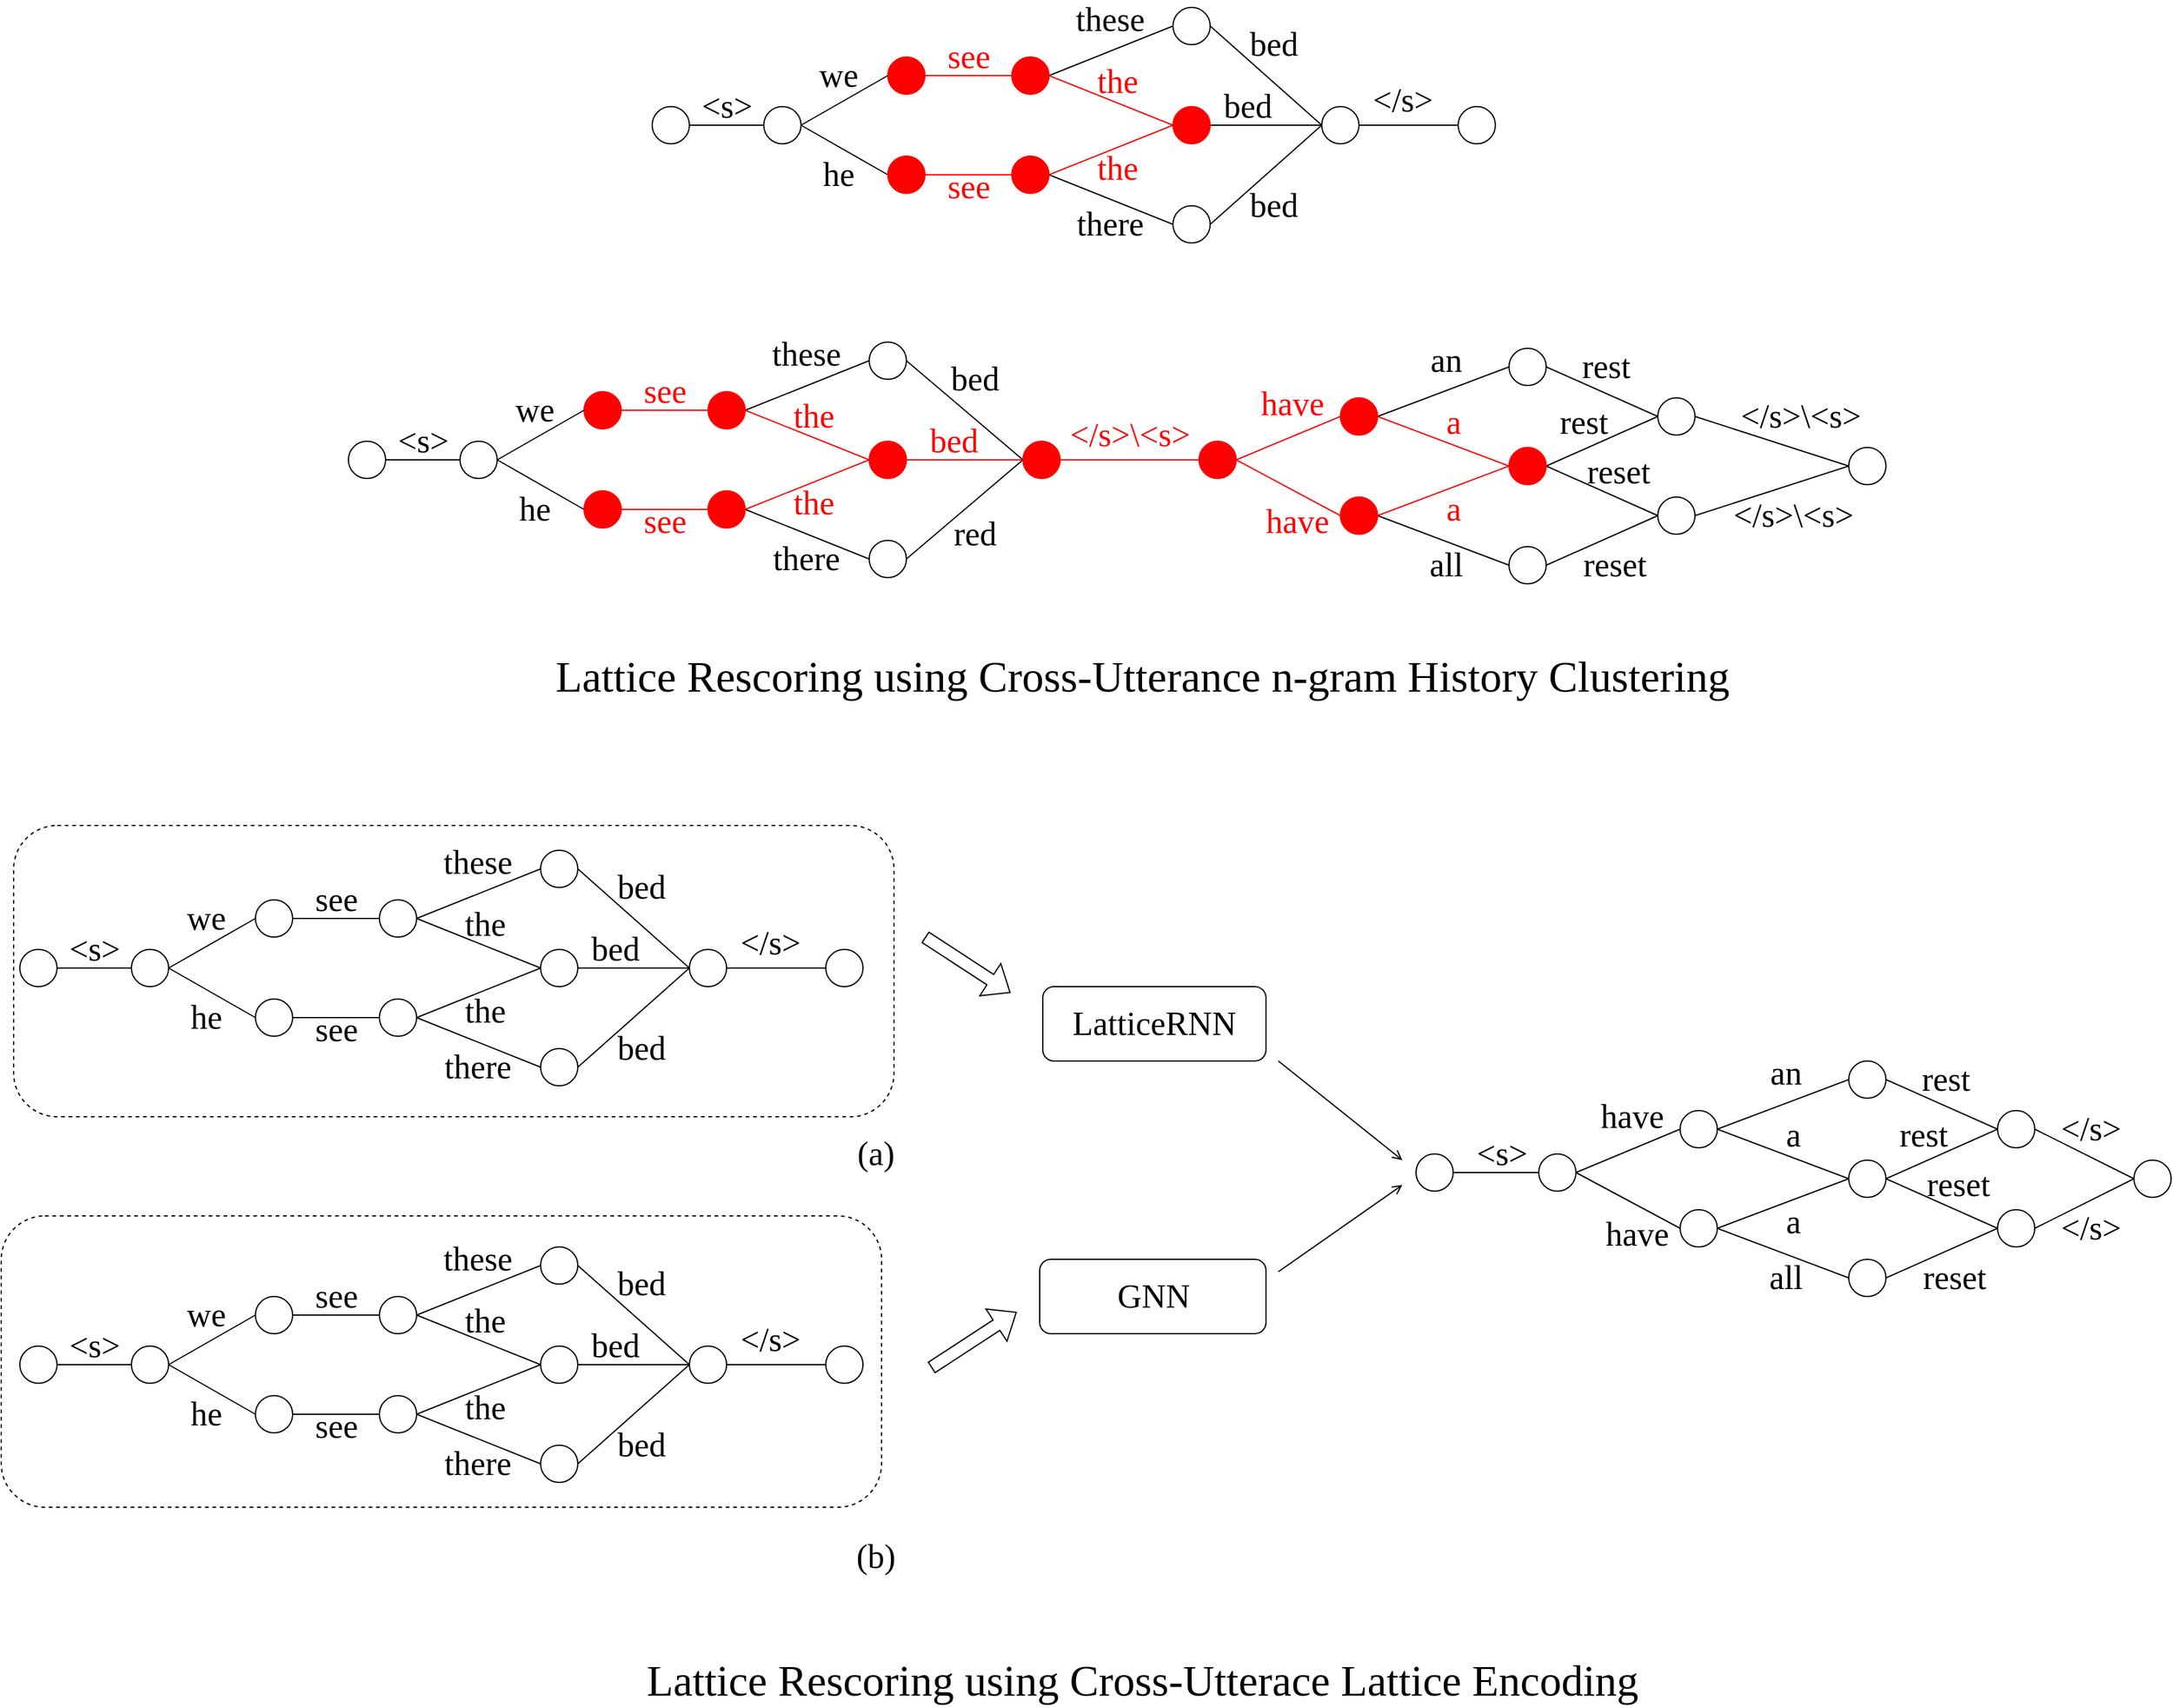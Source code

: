 <mxfile version="16.6.1" type="github"><diagram id="GkwxvoKI0v0egCr2lqlU" name="Page-1"><mxGraphModel dx="1577" dy="1075" grid="1" gridSize="10" guides="1" tooltips="1" connect="1" arrows="1" fold="1" page="1" pageScale="1" pageWidth="850" pageHeight="1100" math="0" shadow="0"><root><mxCell id="0"/><mxCell id="1" parent="0"/><mxCell id="Pq7oBgW0rJb-S-d0AddA-2" style="rounded=0;orthogonalLoop=1;jettySize=auto;html=1;exitX=1;exitY=0.5;exitDx=0;exitDy=0;entryX=0;entryY=0.5;entryDx=0;entryDy=0;endArrow=none;endFill=0;fontColor=#FF0000;strokeColor=#FF0000;fillColor=#e51400;" parent="1" source="Pq7oBgW0rJb-S-d0AddA-4" target="Pq7oBgW0rJb-S-d0AddA-7" edge="1"><mxGeometry relative="1" as="geometry"/></mxCell><mxCell id="Pq7oBgW0rJb-S-d0AddA-3" style="edgeStyle=none;rounded=0;orthogonalLoop=1;jettySize=auto;html=1;exitX=1;exitY=0.5;exitDx=0;exitDy=0;entryX=0;entryY=0.5;entryDx=0;entryDy=0;endArrow=none;endFill=0;fontColor=#FF0000;strokeColor=#FF0000;fillColor=#e51400;" parent="1" source="uQF2bjW9X4T5isOUZy0i-4" target="Pq7oBgW0rJb-S-d0AddA-10" edge="1"><mxGeometry relative="1" as="geometry"/></mxCell><mxCell id="Pq7oBgW0rJb-S-d0AddA-4" value="" style="ellipse;whiteSpace=wrap;html=1;aspect=fixed;fontColor=#ffffff;strokeColor=#FF0000;fillColor=#FF0000;" parent="1" vertex="1"><mxGeometry x="745" y="210" width="30" height="30" as="geometry"/></mxCell><mxCell id="Pq7oBgW0rJb-S-d0AddA-5" style="edgeStyle=none;rounded=0;orthogonalLoop=1;jettySize=auto;html=1;exitX=1;exitY=0.5;exitDx=0;exitDy=0;entryX=0;entryY=0.5;entryDx=0;entryDy=0;endArrow=none;endFill=0;" parent="1" source="Pq7oBgW0rJb-S-d0AddA-7" target="Pq7oBgW0rJb-S-d0AddA-12" edge="1"><mxGeometry relative="1" as="geometry"/></mxCell><mxCell id="Pq7oBgW0rJb-S-d0AddA-6" style="edgeStyle=none;rounded=0;orthogonalLoop=1;jettySize=auto;html=1;exitX=1;exitY=0.5;exitDx=0;exitDy=0;entryX=0;entryY=0.5;entryDx=0;entryDy=0;endArrow=none;endFill=0;strokeColor=#FF0000;fillColor=#e51400;" parent="1" source="Pq7oBgW0rJb-S-d0AddA-7" target="Pq7oBgW0rJb-S-d0AddA-15" edge="1"><mxGeometry relative="1" as="geometry"/></mxCell><mxCell id="Pq7oBgW0rJb-S-d0AddA-7" value="" style="ellipse;whiteSpace=wrap;html=1;aspect=fixed;fontColor=#ffffff;strokeColor=#FF0000;fillColor=#FF0000;" parent="1" vertex="1"><mxGeometry x="845" y="210" width="30" height="30" as="geometry"/></mxCell><mxCell id="Pq7oBgW0rJb-S-d0AddA-8" style="edgeStyle=none;rounded=0;orthogonalLoop=1;jettySize=auto;html=1;exitX=1;exitY=0.5;exitDx=0;exitDy=0;endArrow=none;endFill=0;entryX=0;entryY=0.5;entryDx=0;entryDy=0;strokeColor=#FF0000;fillColor=#e51400;" parent="1" source="Pq7oBgW0rJb-S-d0AddA-10" target="Pq7oBgW0rJb-S-d0AddA-15" edge="1"><mxGeometry relative="1" as="geometry"><mxPoint x="1045" y="290" as="targetPoint"/></mxGeometry></mxCell><mxCell id="Pq7oBgW0rJb-S-d0AddA-9" style="edgeStyle=none;rounded=0;orthogonalLoop=1;jettySize=auto;html=1;exitX=1;exitY=0.5;exitDx=0;exitDy=0;entryX=0;entryY=0.5;entryDx=0;entryDy=0;endArrow=none;endFill=0;" parent="1" source="Pq7oBgW0rJb-S-d0AddA-10" target="Pq7oBgW0rJb-S-d0AddA-17" edge="1"><mxGeometry relative="1" as="geometry"/></mxCell><mxCell id="Pq7oBgW0rJb-S-d0AddA-10" value="" style="ellipse;whiteSpace=wrap;html=1;aspect=fixed;fontColor=#ffffff;strokeColor=#FF0000;fillColor=#FF0000;" parent="1" vertex="1"><mxGeometry x="845" y="290" width="30" height="30" as="geometry"/></mxCell><mxCell id="Pq7oBgW0rJb-S-d0AddA-11" style="edgeStyle=none;rounded=0;orthogonalLoop=1;jettySize=auto;html=1;exitX=1;exitY=0.5;exitDx=0;exitDy=0;entryX=0;entryY=0.5;entryDx=0;entryDy=0;fontSize=18;endArrow=none;endFill=0;" parent="1" source="Pq7oBgW0rJb-S-d0AddA-12" target="Pq7oBgW0rJb-S-d0AddA-28" edge="1"><mxGeometry relative="1" as="geometry"/></mxCell><mxCell id="Pq7oBgW0rJb-S-d0AddA-12" value="" style="ellipse;whiteSpace=wrap;html=1;aspect=fixed;" parent="1" vertex="1"><mxGeometry x="975" y="170" width="30" height="30" as="geometry"/></mxCell><mxCell id="Pq7oBgW0rJb-S-d0AddA-13" style="edgeStyle=none;rounded=0;orthogonalLoop=1;jettySize=auto;html=1;exitX=1;exitY=0.5;exitDx=0;exitDy=0;entryX=0;entryY=0.5;entryDx=0;entryDy=0;fontSize=18;endArrow=none;endFill=0;" parent="1" source="Pq7oBgW0rJb-S-d0AddA-15" target="Pq7oBgW0rJb-S-d0AddA-28" edge="1"><mxGeometry relative="1" as="geometry"/></mxCell><mxCell id="Pq7oBgW0rJb-S-d0AddA-15" value="" style="ellipse;whiteSpace=wrap;html=1;aspect=fixed;strokeColor=#FF0000;fillColor=#FF0000;fontColor=#ffffff;" parent="1" vertex="1"><mxGeometry x="975" y="250" width="30" height="30" as="geometry"/></mxCell><mxCell id="Pq7oBgW0rJb-S-d0AddA-16" style="edgeStyle=none;rounded=0;orthogonalLoop=1;jettySize=auto;html=1;exitX=1;exitY=0.5;exitDx=0;exitDy=0;entryX=0;entryY=0.5;entryDx=0;entryDy=0;fontSize=18;endArrow=none;endFill=0;" parent="1" source="Pq7oBgW0rJb-S-d0AddA-17" target="Pq7oBgW0rJb-S-d0AddA-28" edge="1"><mxGeometry relative="1" as="geometry"><mxPoint x="1095" y="305" as="targetPoint"/></mxGeometry></mxCell><mxCell id="Pq7oBgW0rJb-S-d0AddA-17" value="" style="ellipse;whiteSpace=wrap;html=1;aspect=fixed;" parent="1" vertex="1"><mxGeometry x="975" y="330" width="30" height="30" as="geometry"/></mxCell><mxCell id="Pq7oBgW0rJb-S-d0AddA-24" style="edgeStyle=none;rounded=0;orthogonalLoop=1;jettySize=auto;html=1;exitX=1;exitY=0.5;exitDx=0;exitDy=0;entryX=0;entryY=0.5;entryDx=0;entryDy=0;fontSize=18;endArrow=none;endFill=0;" parent="1" source="Pq7oBgW0rJb-S-d0AddA-25" target="Pq7oBgW0rJb-S-d0AddA-4" edge="1"><mxGeometry relative="1" as="geometry"/></mxCell><mxCell id="uQF2bjW9X4T5isOUZy0i-5" style="rounded=0;orthogonalLoop=1;jettySize=auto;html=1;exitX=1;exitY=0.5;exitDx=0;exitDy=0;entryX=0;entryY=0.5;entryDx=0;entryDy=0;fontFamily=Georgia;fontSize=27;endArrow=none;endFill=0;" parent="1" source="Pq7oBgW0rJb-S-d0AddA-25" target="uQF2bjW9X4T5isOUZy0i-4" edge="1"><mxGeometry relative="1" as="geometry"/></mxCell><mxCell id="Pq7oBgW0rJb-S-d0AddA-25" value="" style="ellipse;whiteSpace=wrap;html=1;aspect=fixed;" parent="1" vertex="1"><mxGeometry x="645" y="250" width="30" height="30" as="geometry"/></mxCell><mxCell id="Pq7oBgW0rJb-S-d0AddA-27" style="edgeStyle=none;rounded=0;orthogonalLoop=1;jettySize=auto;html=1;exitX=1;exitY=0.5;exitDx=0;exitDy=0;entryX=0;entryY=0.5;entryDx=0;entryDy=0;fontSize=18;endArrow=none;endFill=0;" parent="1" source="Pq7oBgW0rJb-S-d0AddA-28" target="Pq7oBgW0rJb-S-d0AddA-35" edge="1"><mxGeometry relative="1" as="geometry"/></mxCell><mxCell id="Pq7oBgW0rJb-S-d0AddA-28" value="" style="ellipse;whiteSpace=wrap;html=1;aspect=fixed;" parent="1" vertex="1"><mxGeometry x="1095" y="250" width="30" height="30" as="geometry"/></mxCell><mxCell id="Pq7oBgW0rJb-S-d0AddA-35" value="" style="ellipse;whiteSpace=wrap;html=1;aspect=fixed;" parent="1" vertex="1"><mxGeometry x="1205" y="250" width="30" height="30" as="geometry"/></mxCell><mxCell id="uQF2bjW9X4T5isOUZy0i-2" style="edgeStyle=orthogonalEdgeStyle;rounded=0;orthogonalLoop=1;jettySize=auto;html=1;exitX=1;exitY=0.5;exitDx=0;exitDy=0;entryX=0;entryY=0.5;entryDx=0;entryDy=0;fontFamily=Georgia;fontSize=27;endArrow=none;endFill=0;" parent="1" source="uQF2bjW9X4T5isOUZy0i-1" target="Pq7oBgW0rJb-S-d0AddA-25" edge="1"><mxGeometry relative="1" as="geometry"/></mxCell><mxCell id="uQF2bjW9X4T5isOUZy0i-1" value="" style="ellipse;whiteSpace=wrap;html=1;aspect=fixed;" parent="1" vertex="1"><mxGeometry x="555" y="250" width="30" height="30" as="geometry"/></mxCell><mxCell id="uQF2bjW9X4T5isOUZy0i-3" value="&lt;font style=&quot;font-size: 27px&quot; face=&quot;Georgia&quot;&gt;&amp;lt;s&amp;gt;&lt;/font&gt;" style="text;html=1;align=center;verticalAlign=middle;resizable=0;points=[];autosize=1;strokeColor=none;fillColor=none;" parent="1" vertex="1"><mxGeometry x="585" y="240" width="60" height="20" as="geometry"/></mxCell><mxCell id="uQF2bjW9X4T5isOUZy0i-4" value="" style="ellipse;whiteSpace=wrap;html=1;aspect=fixed;fontColor=#ffffff;strokeColor=#FF0000;fillColor=#FF0000;" parent="1" vertex="1"><mxGeometry x="745" y="290" width="30" height="30" as="geometry"/></mxCell><mxCell id="uQF2bjW9X4T5isOUZy0i-6" value="&lt;font style=&quot;font-size: 27px&quot; face=&quot;Georgia&quot;&gt;we&lt;/font&gt;" style="text;html=1;align=center;verticalAlign=middle;resizable=0;points=[];autosize=1;strokeColor=none;fillColor=none;" parent="1" vertex="1"><mxGeometry x="680" y="215" width="50" height="20" as="geometry"/></mxCell><mxCell id="uQF2bjW9X4T5isOUZy0i-7" value="&lt;font style=&quot;font-size: 27px&quot; face=&quot;Georgia&quot;&gt;he&lt;/font&gt;" style="text;html=1;align=center;verticalAlign=middle;resizable=0;points=[];autosize=1;strokeColor=none;fillColor=none;" parent="1" vertex="1"><mxGeometry x="685" y="295" width="40" height="20" as="geometry"/></mxCell><mxCell id="uQF2bjW9X4T5isOUZy0i-8" value="&lt;font style=&quot;font-size: 27px&quot; face=&quot;Georgia&quot;&gt;see&lt;/font&gt;" style="text;html=1;align=center;verticalAlign=middle;resizable=0;points=[];autosize=1;strokeColor=none;fillColor=none;fontColor=#FF0000;" parent="1" vertex="1"><mxGeometry x="785" y="200" width="50" height="20" as="geometry"/></mxCell><mxCell id="uQF2bjW9X4T5isOUZy0i-9" value="&lt;font style=&quot;font-size: 27px&quot; face=&quot;Georgia&quot;&gt;see&lt;/font&gt;" style="text;html=1;align=center;verticalAlign=middle;resizable=0;points=[];autosize=1;strokeColor=none;fillColor=none;fontColor=#FF0000;" parent="1" vertex="1"><mxGeometry x="785" y="305" width="50" height="20" as="geometry"/></mxCell><mxCell id="uQF2bjW9X4T5isOUZy0i-10" value="&lt;font style=&quot;font-size: 27px&quot; face=&quot;Georgia&quot;&gt;the&lt;/font&gt;" style="text;html=1;align=center;verticalAlign=middle;resizable=0;points=[];autosize=1;strokeColor=none;fillColor=none;fontColor=#FF0000;" parent="1" vertex="1"><mxGeometry x="905" y="290" width="50" height="20" as="geometry"/></mxCell><mxCell id="uQF2bjW9X4T5isOUZy0i-11" value="&lt;font style=&quot;font-size: 27px&quot; face=&quot;Georgia&quot;&gt;the&lt;/font&gt;" style="text;html=1;align=center;verticalAlign=middle;resizable=0;points=[];autosize=1;strokeColor=none;fillColor=none;fontColor=#FF0000;" parent="1" vertex="1"><mxGeometry x="905" y="220" width="50" height="20" as="geometry"/></mxCell><mxCell id="uQF2bjW9X4T5isOUZy0i-12" value="&lt;font style=&quot;font-size: 27px&quot; face=&quot;Georgia&quot;&gt;these&lt;/font&gt;" style="text;html=1;align=center;verticalAlign=middle;resizable=0;points=[];autosize=1;strokeColor=none;fillColor=none;" parent="1" vertex="1"><mxGeometry x="884" y="170" width="80" height="20" as="geometry"/></mxCell><mxCell id="uQF2bjW9X4T5isOUZy0i-13" value="&lt;font style=&quot;font-size: 27px&quot; face=&quot;Georgia&quot;&gt;there&lt;/font&gt;" style="text;html=1;align=center;verticalAlign=middle;resizable=0;points=[];autosize=1;strokeColor=none;fillColor=none;" parent="1" vertex="1"><mxGeometry x="884" y="335" width="80" height="20" as="geometry"/></mxCell><mxCell id="uQF2bjW9X4T5isOUZy0i-14" value="&lt;font style=&quot;font-size: 27px&quot; face=&quot;Georgia&quot;&gt;bed&lt;/font&gt;" style="text;html=1;align=center;verticalAlign=middle;resizable=0;points=[];autosize=1;strokeColor=none;fillColor=none;" parent="1" vertex="1"><mxGeometry x="1026" y="190" width="60" height="20" as="geometry"/></mxCell><mxCell id="uQF2bjW9X4T5isOUZy0i-15" value="&lt;font style=&quot;font-size: 27px&quot; face=&quot;Georgia&quot;&gt;bed&lt;/font&gt;" style="text;html=1;align=center;verticalAlign=middle;resizable=0;points=[];autosize=1;strokeColor=none;fillColor=none;" parent="1" vertex="1"><mxGeometry x="1005" y="240" width="60" height="20" as="geometry"/></mxCell><mxCell id="uQF2bjW9X4T5isOUZy0i-18" value="&lt;font style=&quot;font-size: 27px&quot; face=&quot;Georgia&quot;&gt;&amp;lt;/s&amp;gt;&lt;/font&gt;" style="text;html=1;align=center;verticalAlign=middle;resizable=0;points=[];autosize=1;strokeColor=none;fillColor=none;" parent="1" vertex="1"><mxGeometry x="1125" y="235" width="70" height="20" as="geometry"/></mxCell><mxCell id="uQF2bjW9X4T5isOUZy0i-20" style="rounded=0;orthogonalLoop=1;jettySize=auto;html=1;exitX=1;exitY=0.5;exitDx=0;exitDy=0;entryX=0;entryY=0.5;entryDx=0;entryDy=0;endArrow=none;endFill=0;fontColor=#FF0000;strokeColor=#FF0000;" parent="1" source="uQF2bjW9X4T5isOUZy0i-22" target="uQF2bjW9X4T5isOUZy0i-25" edge="1"><mxGeometry relative="1" as="geometry"/></mxCell><mxCell id="uQF2bjW9X4T5isOUZy0i-21" style="edgeStyle=none;rounded=0;orthogonalLoop=1;jettySize=auto;html=1;exitX=1;exitY=0.5;exitDx=0;exitDy=0;entryX=0;entryY=0.5;entryDx=0;entryDy=0;endArrow=none;endFill=0;fontColor=#FF0000;strokeColor=#FF0000;" parent="1" source="uQF2bjW9X4T5isOUZy0i-47" target="uQF2bjW9X4T5isOUZy0i-28" edge="1"><mxGeometry relative="1" as="geometry"/></mxCell><mxCell id="uQF2bjW9X4T5isOUZy0i-22" value="" style="ellipse;whiteSpace=wrap;html=1;aspect=fixed;fillColor=#FF0000;strokeColor=#FF0000;" parent="1" vertex="1"><mxGeometry x="500" y="480" width="30" height="30" as="geometry"/></mxCell><mxCell id="uQF2bjW9X4T5isOUZy0i-23" style="edgeStyle=none;rounded=0;orthogonalLoop=1;jettySize=auto;html=1;exitX=1;exitY=0.5;exitDx=0;exitDy=0;entryX=0;entryY=0.5;entryDx=0;entryDy=0;endArrow=none;endFill=0;" parent="1" source="uQF2bjW9X4T5isOUZy0i-25" target="uQF2bjW9X4T5isOUZy0i-30" edge="1"><mxGeometry relative="1" as="geometry"/></mxCell><mxCell id="uQF2bjW9X4T5isOUZy0i-24" style="edgeStyle=none;rounded=0;orthogonalLoop=1;jettySize=auto;html=1;exitX=1;exitY=0.5;exitDx=0;exitDy=0;entryX=0;entryY=0.5;entryDx=0;entryDy=0;endArrow=none;endFill=0;fontColor=#FF0000;strokeColor=#FF0000;" parent="1" source="uQF2bjW9X4T5isOUZy0i-25" target="uQF2bjW9X4T5isOUZy0i-33" edge="1"><mxGeometry relative="1" as="geometry"/></mxCell><mxCell id="uQF2bjW9X4T5isOUZy0i-25" value="" style="ellipse;whiteSpace=wrap;html=1;aspect=fixed;fontColor=#FF0000;fillColor=#FF0000;strokeColor=#FF0000;" parent="1" vertex="1"><mxGeometry x="600" y="480" width="30" height="30" as="geometry"/></mxCell><mxCell id="uQF2bjW9X4T5isOUZy0i-26" style="edgeStyle=none;rounded=0;orthogonalLoop=1;jettySize=auto;html=1;exitX=1;exitY=0.5;exitDx=0;exitDy=0;endArrow=none;endFill=0;entryX=0;entryY=0.5;entryDx=0;entryDy=0;fontColor=#FF0000;strokeColor=#FF0000;" parent="1" source="uQF2bjW9X4T5isOUZy0i-28" target="uQF2bjW9X4T5isOUZy0i-33" edge="1"><mxGeometry relative="1" as="geometry"><mxPoint x="800" y="560" as="targetPoint"/></mxGeometry></mxCell><mxCell id="uQF2bjW9X4T5isOUZy0i-27" style="edgeStyle=none;rounded=0;orthogonalLoop=1;jettySize=auto;html=1;exitX=1;exitY=0.5;exitDx=0;exitDy=0;entryX=0;entryY=0.5;entryDx=0;entryDy=0;endArrow=none;endFill=0;" parent="1" source="uQF2bjW9X4T5isOUZy0i-28" target="uQF2bjW9X4T5isOUZy0i-35" edge="1"><mxGeometry relative="1" as="geometry"/></mxCell><mxCell id="uQF2bjW9X4T5isOUZy0i-28" value="" style="ellipse;whiteSpace=wrap;html=1;aspect=fixed;fontColor=#FF0000;fillColor=#FF0000;strokeColor=#FF0000;" parent="1" vertex="1"><mxGeometry x="600" y="560" width="30" height="30" as="geometry"/></mxCell><mxCell id="uQF2bjW9X4T5isOUZy0i-29" style="edgeStyle=none;rounded=0;orthogonalLoop=1;jettySize=auto;html=1;exitX=1;exitY=0.5;exitDx=0;exitDy=0;entryX=0;entryY=0.5;entryDx=0;entryDy=0;fontSize=18;endArrow=none;endFill=0;" parent="1" source="uQF2bjW9X4T5isOUZy0i-30" target="uQF2bjW9X4T5isOUZy0i-40" edge="1"><mxGeometry relative="1" as="geometry"/></mxCell><mxCell id="uQF2bjW9X4T5isOUZy0i-30" value="" style="ellipse;whiteSpace=wrap;html=1;aspect=fixed;" parent="1" vertex="1"><mxGeometry x="730" y="440" width="30" height="30" as="geometry"/></mxCell><mxCell id="uQF2bjW9X4T5isOUZy0i-31" style="edgeStyle=none;rounded=0;orthogonalLoop=1;jettySize=auto;html=1;exitX=1;exitY=0.5;exitDx=0;exitDy=0;entryX=0;entryY=0.5;entryDx=0;entryDy=0;fontSize=18;endArrow=none;endFill=0;fontColor=#FF0000;strokeColor=#FF0000;" parent="1" source="uQF2bjW9X4T5isOUZy0i-33" target="uQF2bjW9X4T5isOUZy0i-40" edge="1"><mxGeometry relative="1" as="geometry"/></mxCell><mxCell id="uQF2bjW9X4T5isOUZy0i-33" value="" style="ellipse;whiteSpace=wrap;html=1;aspect=fixed;fontColor=#FF0000;fillColor=#FF0000;strokeColor=#FF0000;" parent="1" vertex="1"><mxGeometry x="730" y="520" width="30" height="30" as="geometry"/></mxCell><mxCell id="uQF2bjW9X4T5isOUZy0i-34" style="edgeStyle=none;rounded=0;orthogonalLoop=1;jettySize=auto;html=1;exitX=1;exitY=0.5;exitDx=0;exitDy=0;entryX=0;entryY=0.5;entryDx=0;entryDy=0;fontSize=18;endArrow=none;endFill=0;" parent="1" source="uQF2bjW9X4T5isOUZy0i-35" target="uQF2bjW9X4T5isOUZy0i-40" edge="1"><mxGeometry relative="1" as="geometry"><mxPoint x="850" y="575.0" as="targetPoint"/></mxGeometry></mxCell><mxCell id="uQF2bjW9X4T5isOUZy0i-35" value="" style="ellipse;whiteSpace=wrap;html=1;aspect=fixed;" parent="1" vertex="1"><mxGeometry x="730" y="600" width="30" height="30" as="geometry"/></mxCell><mxCell id="uQF2bjW9X4T5isOUZy0i-36" style="edgeStyle=none;rounded=0;orthogonalLoop=1;jettySize=auto;html=1;exitX=1;exitY=0.5;exitDx=0;exitDy=0;entryX=0;entryY=0.5;entryDx=0;entryDy=0;fontSize=18;endArrow=none;endFill=0;" parent="1" source="uQF2bjW9X4T5isOUZy0i-38" target="uQF2bjW9X4T5isOUZy0i-22" edge="1"><mxGeometry relative="1" as="geometry"/></mxCell><mxCell id="uQF2bjW9X4T5isOUZy0i-37" style="rounded=0;orthogonalLoop=1;jettySize=auto;html=1;exitX=1;exitY=0.5;exitDx=0;exitDy=0;entryX=0;entryY=0.5;entryDx=0;entryDy=0;fontFamily=Georgia;fontSize=27;endArrow=none;endFill=0;" parent="1" source="uQF2bjW9X4T5isOUZy0i-38" target="uQF2bjW9X4T5isOUZy0i-47" edge="1"><mxGeometry relative="1" as="geometry"/></mxCell><mxCell id="uQF2bjW9X4T5isOUZy0i-38" value="" style="ellipse;whiteSpace=wrap;html=1;aspect=fixed;" parent="1" vertex="1"><mxGeometry x="400" y="520" width="30" height="30" as="geometry"/></mxCell><mxCell id="uQF2bjW9X4T5isOUZy0i-39" style="edgeStyle=none;rounded=0;orthogonalLoop=1;jettySize=auto;html=1;exitX=1;exitY=0.5;exitDx=0;exitDy=0;entryX=0;entryY=0.5;entryDx=0;entryDy=0;fontSize=18;endArrow=none;endFill=0;fontColor=#FF0000;strokeColor=#FF0000;" parent="1" source="uQF2bjW9X4T5isOUZy0i-40" target="uQF2bjW9X4T5isOUZy0i-43" edge="1"><mxGeometry relative="1" as="geometry"/></mxCell><mxCell id="uQF2bjW9X4T5isOUZy0i-40" value="" style="ellipse;whiteSpace=wrap;html=1;aspect=fixed;fontColor=#FF0000;fillColor=#FF0000;strokeColor=#FF0000;" parent="1" vertex="1"><mxGeometry x="854" y="520" width="30" height="30" as="geometry"/></mxCell><mxCell id="uQF2bjW9X4T5isOUZy0i-43" value="" style="ellipse;whiteSpace=wrap;html=1;aspect=fixed;fontColor=#FF0000;fillColor=#FF0000;strokeColor=#FF0000;" parent="1" vertex="1"><mxGeometry x="996" y="520" width="30" height="30" as="geometry"/></mxCell><mxCell id="uQF2bjW9X4T5isOUZy0i-44" style="edgeStyle=orthogonalEdgeStyle;rounded=0;orthogonalLoop=1;jettySize=auto;html=1;exitX=1;exitY=0.5;exitDx=0;exitDy=0;entryX=0;entryY=0.5;entryDx=0;entryDy=0;fontFamily=Georgia;fontSize=27;endArrow=none;endFill=0;" parent="1" source="uQF2bjW9X4T5isOUZy0i-45" target="uQF2bjW9X4T5isOUZy0i-38" edge="1"><mxGeometry relative="1" as="geometry"/></mxCell><mxCell id="uQF2bjW9X4T5isOUZy0i-45" value="" style="ellipse;whiteSpace=wrap;html=1;aspect=fixed;" parent="1" vertex="1"><mxGeometry x="310" y="520" width="30" height="30" as="geometry"/></mxCell><mxCell id="uQF2bjW9X4T5isOUZy0i-46" value="&lt;font style=&quot;font-size: 27px&quot; face=&quot;Georgia&quot;&gt;&amp;lt;s&amp;gt;&lt;/font&gt;" style="text;html=1;align=center;verticalAlign=middle;resizable=0;points=[];autosize=1;strokeColor=none;fillColor=none;" parent="1" vertex="1"><mxGeometry x="340" y="510" width="60" height="20" as="geometry"/></mxCell><mxCell id="uQF2bjW9X4T5isOUZy0i-47" value="" style="ellipse;whiteSpace=wrap;html=1;aspect=fixed;fillColor=#FF0000;strokeColor=#FF0000;" parent="1" vertex="1"><mxGeometry x="500" y="560" width="30" height="30" as="geometry"/></mxCell><mxCell id="uQF2bjW9X4T5isOUZy0i-48" value="&lt;font style=&quot;font-size: 27px&quot; face=&quot;Georgia&quot;&gt;we&lt;/font&gt;" style="text;html=1;align=center;verticalAlign=middle;resizable=0;points=[];autosize=1;strokeColor=none;fillColor=none;" parent="1" vertex="1"><mxGeometry x="435" y="485" width="50" height="20" as="geometry"/></mxCell><mxCell id="uQF2bjW9X4T5isOUZy0i-49" value="&lt;font style=&quot;font-size: 27px&quot; face=&quot;Georgia&quot;&gt;he&lt;/font&gt;" style="text;html=1;align=center;verticalAlign=middle;resizable=0;points=[];autosize=1;strokeColor=none;fillColor=none;" parent="1" vertex="1"><mxGeometry x="440" y="565" width="40" height="20" as="geometry"/></mxCell><mxCell id="uQF2bjW9X4T5isOUZy0i-50" value="&lt;font style=&quot;font-size: 27px&quot; face=&quot;Georgia&quot;&gt;see&lt;/font&gt;" style="text;html=1;align=center;verticalAlign=middle;resizable=0;points=[];autosize=1;strokeColor=none;fillColor=none;fontColor=#FF0000;" parent="1" vertex="1"><mxGeometry x="540" y="470" width="50" height="20" as="geometry"/></mxCell><mxCell id="uQF2bjW9X4T5isOUZy0i-51" value="&lt;font style=&quot;font-size: 27px&quot; face=&quot;Georgia&quot;&gt;see&lt;/font&gt;" style="text;html=1;align=center;verticalAlign=middle;resizable=0;points=[];autosize=1;strokeColor=none;fillColor=none;fontColor=#FF0000;" parent="1" vertex="1"><mxGeometry x="540" y="575" width="50" height="20" as="geometry"/></mxCell><mxCell id="uQF2bjW9X4T5isOUZy0i-52" value="&lt;font style=&quot;font-size: 27px&quot; face=&quot;Georgia&quot;&gt;the&lt;/font&gt;" style="text;html=1;align=center;verticalAlign=middle;resizable=0;points=[];autosize=1;strokeColor=none;fillColor=none;fontColor=#FF0000;" parent="1" vertex="1"><mxGeometry x="660" y="560" width="50" height="20" as="geometry"/></mxCell><mxCell id="uQF2bjW9X4T5isOUZy0i-53" value="&lt;font style=&quot;font-size: 27px&quot; face=&quot;Georgia&quot;&gt;the&lt;/font&gt;" style="text;html=1;align=center;verticalAlign=middle;resizable=0;points=[];autosize=1;strokeColor=none;fillColor=none;fontColor=#FF0000;" parent="1" vertex="1"><mxGeometry x="660" y="490" width="50" height="20" as="geometry"/></mxCell><mxCell id="uQF2bjW9X4T5isOUZy0i-54" value="&lt;font style=&quot;font-size: 27px&quot; face=&quot;Georgia&quot;&gt;these&lt;/font&gt;" style="text;html=1;align=center;verticalAlign=middle;resizable=0;points=[];autosize=1;strokeColor=none;fillColor=none;" parent="1" vertex="1"><mxGeometry x="639" y="440" width="80" height="20" as="geometry"/></mxCell><mxCell id="uQF2bjW9X4T5isOUZy0i-55" value="&lt;font style=&quot;font-size: 27px&quot; face=&quot;Georgia&quot;&gt;there&lt;/font&gt;" style="text;html=1;align=center;verticalAlign=middle;resizable=0;points=[];autosize=1;strokeColor=none;fillColor=none;" parent="1" vertex="1"><mxGeometry x="639" y="605" width="80" height="20" as="geometry"/></mxCell><mxCell id="uQF2bjW9X4T5isOUZy0i-56" value="&lt;font style=&quot;font-size: 27px&quot; face=&quot;Georgia&quot;&gt;bed&lt;/font&gt;" style="text;html=1;align=center;verticalAlign=middle;resizable=0;points=[];autosize=1;strokeColor=none;fillColor=none;fontColor=#000000;" parent="1" vertex="1"><mxGeometry x="785" y="460" width="60" height="20" as="geometry"/></mxCell><mxCell id="uQF2bjW9X4T5isOUZy0i-57" value="&lt;font style=&quot;font-size: 27px&quot; face=&quot;Georgia&quot;&gt;bed&lt;/font&gt;" style="text;html=1;align=center;verticalAlign=middle;resizable=0;points=[];autosize=1;strokeColor=none;fillColor=none;fontColor=#FF0000;" parent="1" vertex="1"><mxGeometry x="768" y="510" width="60" height="20" as="geometry"/></mxCell><mxCell id="uQF2bjW9X4T5isOUZy0i-59" value="&lt;font style=&quot;font-size: 27px&quot; face=&quot;Georgia&quot;&gt;red&lt;/font&gt;" style="text;html=1;align=center;verticalAlign=middle;resizable=0;points=[];autosize=1;strokeColor=none;fillColor=none;" parent="1" vertex="1"><mxGeometry x="785" y="585" width="60" height="20" as="geometry"/></mxCell><mxCell id="uQF2bjW9X4T5isOUZy0i-60" value="&lt;font style=&quot;font-size: 27px&quot; face=&quot;Georgia&quot;&gt;&amp;lt;/s&amp;gt;\&amp;lt;s&amp;gt;&lt;/font&gt;" style="text;html=1;align=center;verticalAlign=middle;resizable=0;points=[];autosize=1;strokeColor=none;fillColor=none;fontColor=#FF0000;" parent="1" vertex="1"><mxGeometry x="875" y="505" width="130" height="20" as="geometry"/></mxCell><mxCell id="uQF2bjW9X4T5isOUZy0i-62" style="rounded=0;orthogonalLoop=1;jettySize=auto;html=1;exitX=1;exitY=0.5;exitDx=0;exitDy=0;entryX=0;entryY=0.5;entryDx=0;entryDy=0;endArrow=none;endFill=0;fontColor=#FF0000;strokeColor=#FF0000;" parent="1" source="uQF2bjW9X4T5isOUZy0i-43" target="uQF2bjW9X4T5isOUZy0i-67" edge="1"><mxGeometry relative="1" as="geometry"><mxPoint x="1046.0" y="500.0" as="sourcePoint"/></mxGeometry></mxCell><mxCell id="uQF2bjW9X4T5isOUZy0i-63" style="edgeStyle=none;rounded=0;orthogonalLoop=1;jettySize=auto;html=1;exitX=1;exitY=0.5;exitDx=0;exitDy=0;entryX=0;entryY=0.5;entryDx=0;entryDy=0;endArrow=none;endFill=0;fontColor=#FF0000;strokeColor=#FF0000;" parent="1" source="uQF2bjW9X4T5isOUZy0i-43" target="uQF2bjW9X4T5isOUZy0i-70" edge="1"><mxGeometry relative="1" as="geometry"><mxPoint x="1046.0" y="580.0" as="sourcePoint"/></mxGeometry></mxCell><mxCell id="uQF2bjW9X4T5isOUZy0i-65" style="edgeStyle=none;rounded=0;orthogonalLoop=1;jettySize=auto;html=1;exitX=1;exitY=0.5;exitDx=0;exitDy=0;entryX=0;entryY=0.5;entryDx=0;entryDy=0;endArrow=none;endFill=0;fontColor=#FF0000;" parent="1" source="uQF2bjW9X4T5isOUZy0i-67" target="uQF2bjW9X4T5isOUZy0i-72" edge="1"><mxGeometry relative="1" as="geometry"/></mxCell><mxCell id="uQF2bjW9X4T5isOUZy0i-66" style="edgeStyle=none;rounded=0;orthogonalLoop=1;jettySize=auto;html=1;exitX=1;exitY=0.5;exitDx=0;exitDy=0;entryX=0;entryY=0.5;entryDx=0;entryDy=0;endArrow=none;endFill=0;fontColor=#FF0000;strokeColor=#FF0000;" parent="1" source="uQF2bjW9X4T5isOUZy0i-67" target="uQF2bjW9X4T5isOUZy0i-75" edge="1"><mxGeometry relative="1" as="geometry"/></mxCell><mxCell id="uQF2bjW9X4T5isOUZy0i-67" value="" style="ellipse;whiteSpace=wrap;html=1;aspect=fixed;fontColor=#FF0000;fillColor=#FF0000;strokeColor=#FF0000;" parent="1" vertex="1"><mxGeometry x="1110" y="485" width="30" height="30" as="geometry"/></mxCell><mxCell id="uQF2bjW9X4T5isOUZy0i-68" style="edgeStyle=none;rounded=0;orthogonalLoop=1;jettySize=auto;html=1;exitX=1;exitY=0.5;exitDx=0;exitDy=0;endArrow=none;endFill=0;entryX=0;entryY=0.5;entryDx=0;entryDy=0;fontColor=#FF0000;strokeColor=#FF0000;" parent="1" source="uQF2bjW9X4T5isOUZy0i-70" target="uQF2bjW9X4T5isOUZy0i-75" edge="1"><mxGeometry relative="1" as="geometry"><mxPoint x="1316" y="565" as="targetPoint"/></mxGeometry></mxCell><mxCell id="uQF2bjW9X4T5isOUZy0i-69" style="edgeStyle=none;rounded=0;orthogonalLoop=1;jettySize=auto;html=1;exitX=1;exitY=0.5;exitDx=0;exitDy=0;entryX=0;entryY=0.5;entryDx=0;entryDy=0;endArrow=none;endFill=0;" parent="1" source="uQF2bjW9X4T5isOUZy0i-70" target="uQF2bjW9X4T5isOUZy0i-77" edge="1"><mxGeometry relative="1" as="geometry"/></mxCell><mxCell id="uQF2bjW9X4T5isOUZy0i-70" value="" style="ellipse;whiteSpace=wrap;html=1;aspect=fixed;fontColor=#FF0000;fillColor=#FF0000;strokeColor=#FF0000;" parent="1" vertex="1"><mxGeometry x="1110" y="565" width="30" height="30" as="geometry"/></mxCell><mxCell id="uQF2bjW9X4T5isOUZy0i-71" style="edgeStyle=none;rounded=0;orthogonalLoop=1;jettySize=auto;html=1;exitX=1;exitY=0.5;exitDx=0;exitDy=0;entryX=0;entryY=0.5;entryDx=0;entryDy=0;fontSize=18;endArrow=none;endFill=0;" parent="1" source="uQF2bjW9X4T5isOUZy0i-72" target="uQF2bjW9X4T5isOUZy0i-82" edge="1"><mxGeometry relative="1" as="geometry"/></mxCell><mxCell id="uQF2bjW9X4T5isOUZy0i-72" value="" style="ellipse;whiteSpace=wrap;html=1;aspect=fixed;" parent="1" vertex="1"><mxGeometry x="1246" y="445" width="30" height="30" as="geometry"/></mxCell><mxCell id="uQF2bjW9X4T5isOUZy0i-73" style="edgeStyle=none;rounded=0;orthogonalLoop=1;jettySize=auto;html=1;exitX=1;exitY=0.5;exitDx=0;exitDy=0;entryX=0;entryY=0.5;entryDx=0;entryDy=0;fontSize=18;endArrow=none;endFill=0;" parent="1" source="uQF2bjW9X4T5isOUZy0i-75" target="uQF2bjW9X4T5isOUZy0i-82" edge="1"><mxGeometry relative="1" as="geometry"/></mxCell><mxCell id="uQF2bjW9X4T5isOUZy0i-74" style="edgeStyle=none;rounded=0;orthogonalLoop=1;jettySize=auto;html=1;exitX=1;exitY=0.5;exitDx=0;exitDy=0;entryX=0;entryY=0.5;entryDx=0;entryDy=0;fontSize=18;endArrow=none;endFill=0;" parent="1" source="uQF2bjW9X4T5isOUZy0i-75" target="uQF2bjW9X4T5isOUZy0i-84" edge="1"><mxGeometry relative="1" as="geometry"/></mxCell><mxCell id="uQF2bjW9X4T5isOUZy0i-75" value="" style="ellipse;whiteSpace=wrap;html=1;aspect=fixed;fontColor=#FF0000;fillColor=#FF0000;strokeColor=#FF0000;" parent="1" vertex="1"><mxGeometry x="1246" y="525" width="30" height="30" as="geometry"/></mxCell><mxCell id="uQF2bjW9X4T5isOUZy0i-76" style="edgeStyle=none;rounded=0;orthogonalLoop=1;jettySize=auto;html=1;exitX=1;exitY=0.5;exitDx=0;exitDy=0;entryX=0;entryY=0.5;entryDx=0;entryDy=0;fontSize=18;endArrow=none;endFill=0;" parent="1" source="uQF2bjW9X4T5isOUZy0i-77" target="uQF2bjW9X4T5isOUZy0i-84" edge="1"><mxGeometry relative="1" as="geometry"/></mxCell><mxCell id="uQF2bjW9X4T5isOUZy0i-77" value="" style="ellipse;whiteSpace=wrap;html=1;aspect=fixed;" parent="1" vertex="1"><mxGeometry x="1246" y="605" width="30" height="30" as="geometry"/></mxCell><mxCell id="uQF2bjW9X4T5isOUZy0i-81" style="edgeStyle=none;rounded=0;orthogonalLoop=1;jettySize=auto;html=1;exitX=1;exitY=0.5;exitDx=0;exitDy=0;entryX=0;entryY=0.5;entryDx=0;entryDy=0;fontSize=18;endArrow=none;endFill=0;" parent="1" source="uQF2bjW9X4T5isOUZy0i-82" target="uQF2bjW9X4T5isOUZy0i-85" edge="1"><mxGeometry relative="1" as="geometry"/></mxCell><mxCell id="uQF2bjW9X4T5isOUZy0i-82" value="" style="ellipse;whiteSpace=wrap;html=1;aspect=fixed;" parent="1" vertex="1"><mxGeometry x="1366" y="485" width="30" height="30" as="geometry"/></mxCell><mxCell id="uQF2bjW9X4T5isOUZy0i-83" style="edgeStyle=none;rounded=0;orthogonalLoop=1;jettySize=auto;html=1;exitX=1;exitY=0.5;exitDx=0;exitDy=0;fontSize=18;endArrow=none;endFill=0;entryX=0;entryY=0.5;entryDx=0;entryDy=0;" parent="1" source="uQF2bjW9X4T5isOUZy0i-84" target="uQF2bjW9X4T5isOUZy0i-85" edge="1"><mxGeometry relative="1" as="geometry"><mxPoint x="1626" y="565" as="targetPoint"/></mxGeometry></mxCell><mxCell id="uQF2bjW9X4T5isOUZy0i-84" value="" style="ellipse;whiteSpace=wrap;html=1;aspect=fixed;" parent="1" vertex="1"><mxGeometry x="1366" y="565" width="30" height="30" as="geometry"/></mxCell><mxCell id="uQF2bjW9X4T5isOUZy0i-85" value="" style="ellipse;whiteSpace=wrap;html=1;aspect=fixed;" parent="1" vertex="1"><mxGeometry x="1520" y="525" width="30" height="30" as="geometry"/></mxCell><mxCell id="uQF2bjW9X4T5isOUZy0i-92" value="&lt;font style=&quot;font-size: 27px&quot; face=&quot;Georgia&quot;&gt;have&lt;/font&gt;" style="text;html=1;align=center;verticalAlign=middle;resizable=0;points=[];autosize=1;strokeColor=none;fillColor=none;fontColor=#FF0000;" parent="1" vertex="1"><mxGeometry x="1036" y="480" width="70" height="20" as="geometry"/></mxCell><mxCell id="uQF2bjW9X4T5isOUZy0i-93" value="&lt;font style=&quot;font-size: 27px&quot; face=&quot;Georgia&quot;&gt;have&lt;/font&gt;" style="text;html=1;align=center;verticalAlign=middle;resizable=0;points=[];autosize=1;strokeColor=none;fillColor=none;fontColor=#FF0000;" parent="1" vertex="1"><mxGeometry x="1040" y="575" width="70" height="20" as="geometry"/></mxCell><mxCell id="uQF2bjW9X4T5isOUZy0i-94" value="&lt;font style=&quot;font-size: 27px&quot; face=&quot;Georgia&quot;&gt;a&lt;/font&gt;" style="text;html=1;align=center;verticalAlign=middle;resizable=0;points=[];autosize=1;strokeColor=none;fillColor=none;fontColor=#FF0000;" parent="1" vertex="1"><mxGeometry x="1186" y="565" width="30" height="20" as="geometry"/></mxCell><mxCell id="uQF2bjW9X4T5isOUZy0i-95" value="&lt;font style=&quot;font-size: 27px&quot; face=&quot;Georgia&quot;&gt;a&lt;/font&gt;" style="text;html=1;align=center;verticalAlign=middle;resizable=0;points=[];autosize=1;strokeColor=none;fillColor=none;fontColor=#FF0000;" parent="1" vertex="1"><mxGeometry x="1186" y="495" width="30" height="20" as="geometry"/></mxCell><mxCell id="uQF2bjW9X4T5isOUZy0i-96" value="&lt;font style=&quot;font-size: 27px&quot; face=&quot;Georgia&quot;&gt;an&lt;/font&gt;" style="text;html=1;align=center;verticalAlign=middle;resizable=0;points=[];autosize=1;strokeColor=none;fillColor=none;" parent="1" vertex="1"><mxGeometry x="1170" y="445" width="50" height="20" as="geometry"/></mxCell><mxCell id="uQF2bjW9X4T5isOUZy0i-97" value="&lt;font face=&quot;Georgia&quot;&gt;&lt;span style=&quot;font-size: 27px&quot;&gt;all&lt;/span&gt;&lt;/font&gt;" style="text;html=1;align=center;verticalAlign=middle;resizable=0;points=[];autosize=1;strokeColor=none;fillColor=none;" parent="1" vertex="1"><mxGeometry x="1175" y="610" width="40" height="20" as="geometry"/></mxCell><mxCell id="uQF2bjW9X4T5isOUZy0i-98" value="&lt;font style=&quot;font-size: 27px&quot; face=&quot;Georgia&quot;&gt;rest&lt;/font&gt;" style="text;html=1;align=center;verticalAlign=middle;resizable=0;points=[];autosize=1;strokeColor=none;fillColor=none;" parent="1" vertex="1"><mxGeometry x="1294" y="450" width="60" height="20" as="geometry"/></mxCell><mxCell id="uQF2bjW9X4T5isOUZy0i-99" value="&lt;font style=&quot;font-size: 27px&quot; face=&quot;Georgia&quot;&gt;rest&lt;/font&gt;" style="text;html=1;align=center;verticalAlign=middle;resizable=0;points=[];autosize=1;strokeColor=none;fillColor=none;" parent="1" vertex="1"><mxGeometry x="1276" y="495" width="60" height="20" as="geometry"/></mxCell><mxCell id="uQF2bjW9X4T5isOUZy0i-100" value="&lt;font style=&quot;font-size: 27px&quot; face=&quot;Georgia&quot;&gt;reset&lt;/font&gt;" style="text;html=1;align=center;verticalAlign=middle;resizable=0;points=[];autosize=1;strokeColor=none;fillColor=none;" parent="1" vertex="1"><mxGeometry x="1299" y="535" width="70" height="20" as="geometry"/></mxCell><mxCell id="uQF2bjW9X4T5isOUZy0i-101" value="&lt;font style=&quot;font-size: 27px&quot; face=&quot;Georgia&quot;&gt;reset&lt;/font&gt;" style="text;html=1;align=center;verticalAlign=middle;resizable=0;points=[];autosize=1;strokeColor=none;fillColor=none;" parent="1" vertex="1"><mxGeometry x="1296" y="610" width="70" height="20" as="geometry"/></mxCell><mxCell id="uQF2bjW9X4T5isOUZy0i-104" value="&lt;font style=&quot;font-size: 27px&quot; face=&quot;Georgia&quot;&gt;&amp;lt;/s&amp;gt;\&amp;lt;s&amp;gt;&lt;/font&gt;" style="text;html=1;align=center;verticalAlign=middle;resizable=0;points=[];autosize=1;strokeColor=none;fillColor=none;" parent="1" vertex="1"><mxGeometry x="1416" y="490" width="130" height="20" as="geometry"/></mxCell><mxCell id="uQF2bjW9X4T5isOUZy0i-105" value="&lt;font style=&quot;font-size: 27px&quot; face=&quot;Georgia&quot;&gt;&amp;lt;/s&amp;gt;\&amp;lt;s&amp;gt;&lt;/font&gt;" style="text;html=1;align=center;verticalAlign=middle;resizable=0;points=[];autosize=1;strokeColor=none;fillColor=none;" parent="1" vertex="1"><mxGeometry x="1410" y="570" width="130" height="20" as="geometry"/></mxCell><mxCell id="uQF2bjW9X4T5isOUZy0i-108" value="&lt;font style=&quot;font-size: 27px&quot; face=&quot;Georgia&quot;&gt;bed&lt;/font&gt;" style="text;html=1;align=center;verticalAlign=middle;resizable=0;points=[];autosize=1;strokeColor=none;fillColor=none;" parent="1" vertex="1"><mxGeometry x="1026" y="320" width="60" height="20" as="geometry"/></mxCell><mxCell id="uQF2bjW9X4T5isOUZy0i-114" style="rounded=0;orthogonalLoop=1;jettySize=auto;html=1;exitX=1;exitY=0.5;exitDx=0;exitDy=0;entryX=0;entryY=0.5;entryDx=0;entryDy=0;endArrow=none;endFill=0;fontColor=#000000;strokeColor=#000000;fillColor=#e51400;" parent="1" source="uQF2bjW9X4T5isOUZy0i-116" target="uQF2bjW9X4T5isOUZy0i-119" edge="1"><mxGeometry relative="1" as="geometry"/></mxCell><mxCell id="uQF2bjW9X4T5isOUZy0i-115" style="edgeStyle=none;rounded=0;orthogonalLoop=1;jettySize=auto;html=1;exitX=1;exitY=0.5;exitDx=0;exitDy=0;entryX=0;entryY=0.5;entryDx=0;entryDy=0;endArrow=none;endFill=0;fontColor=#000000;strokeColor=#000000;fillColor=#e51400;" parent="1" source="uQF2bjW9X4T5isOUZy0i-138" target="uQF2bjW9X4T5isOUZy0i-122" edge="1"><mxGeometry relative="1" as="geometry"/></mxCell><mxCell id="uQF2bjW9X4T5isOUZy0i-116" value="" style="ellipse;whiteSpace=wrap;html=1;aspect=fixed;fontColor=#000000;strokeColor=#000000;fillColor=none;" parent="1" vertex="1"><mxGeometry x="235" y="890" width="30" height="30" as="geometry"/></mxCell><mxCell id="uQF2bjW9X4T5isOUZy0i-117" style="edgeStyle=none;rounded=0;orthogonalLoop=1;jettySize=auto;html=1;exitX=1;exitY=0.5;exitDx=0;exitDy=0;entryX=0;entryY=0.5;entryDx=0;entryDy=0;endArrow=none;endFill=0;" parent="1" source="uQF2bjW9X4T5isOUZy0i-119" target="uQF2bjW9X4T5isOUZy0i-124" edge="1"><mxGeometry relative="1" as="geometry"/></mxCell><mxCell id="uQF2bjW9X4T5isOUZy0i-118" style="edgeStyle=none;rounded=0;orthogonalLoop=1;jettySize=auto;html=1;exitX=1;exitY=0.5;exitDx=0;exitDy=0;entryX=0;entryY=0.5;entryDx=0;entryDy=0;endArrow=none;endFill=0;strokeColor=#000000;fillColor=#e51400;fontColor=#000000;" parent="1" source="uQF2bjW9X4T5isOUZy0i-119" target="uQF2bjW9X4T5isOUZy0i-126" edge="1"><mxGeometry relative="1" as="geometry"/></mxCell><mxCell id="uQF2bjW9X4T5isOUZy0i-119" value="" style="ellipse;whiteSpace=wrap;html=1;aspect=fixed;fontColor=#000000;strokeColor=#000000;fillColor=none;" parent="1" vertex="1"><mxGeometry x="335" y="890" width="30" height="30" as="geometry"/></mxCell><mxCell id="uQF2bjW9X4T5isOUZy0i-120" style="edgeStyle=none;rounded=0;orthogonalLoop=1;jettySize=auto;html=1;exitX=1;exitY=0.5;exitDx=0;exitDy=0;endArrow=none;endFill=0;entryX=0;entryY=0.5;entryDx=0;entryDy=0;strokeColor=#000000;fillColor=#e51400;fontColor=#000000;" parent="1" source="uQF2bjW9X4T5isOUZy0i-122" target="uQF2bjW9X4T5isOUZy0i-126" edge="1"><mxGeometry relative="1" as="geometry"><mxPoint x="535" y="970" as="targetPoint"/></mxGeometry></mxCell><mxCell id="uQF2bjW9X4T5isOUZy0i-121" style="edgeStyle=none;rounded=0;orthogonalLoop=1;jettySize=auto;html=1;exitX=1;exitY=0.5;exitDx=0;exitDy=0;entryX=0;entryY=0.5;entryDx=0;entryDy=0;endArrow=none;endFill=0;" parent="1" source="uQF2bjW9X4T5isOUZy0i-122" target="uQF2bjW9X4T5isOUZy0i-128" edge="1"><mxGeometry relative="1" as="geometry"/></mxCell><mxCell id="uQF2bjW9X4T5isOUZy0i-122" value="" style="ellipse;whiteSpace=wrap;html=1;aspect=fixed;fontColor=#000000;strokeColor=#000000;fillColor=none;" parent="1" vertex="1"><mxGeometry x="335" y="970" width="30" height="30" as="geometry"/></mxCell><mxCell id="uQF2bjW9X4T5isOUZy0i-123" style="edgeStyle=none;rounded=0;orthogonalLoop=1;jettySize=auto;html=1;exitX=1;exitY=0.5;exitDx=0;exitDy=0;entryX=0;entryY=0.5;entryDx=0;entryDy=0;fontSize=18;endArrow=none;endFill=0;" parent="1" source="uQF2bjW9X4T5isOUZy0i-124" target="uQF2bjW9X4T5isOUZy0i-133" edge="1"><mxGeometry relative="1" as="geometry"/></mxCell><mxCell id="uQF2bjW9X4T5isOUZy0i-124" value="" style="ellipse;whiteSpace=wrap;html=1;aspect=fixed;" parent="1" vertex="1"><mxGeometry x="465" y="850" width="30" height="30" as="geometry"/></mxCell><mxCell id="uQF2bjW9X4T5isOUZy0i-125" style="edgeStyle=none;rounded=0;orthogonalLoop=1;jettySize=auto;html=1;exitX=1;exitY=0.5;exitDx=0;exitDy=0;entryX=0;entryY=0.5;entryDx=0;entryDy=0;fontSize=18;endArrow=none;endFill=0;" parent="1" source="uQF2bjW9X4T5isOUZy0i-126" target="uQF2bjW9X4T5isOUZy0i-133" edge="1"><mxGeometry relative="1" as="geometry"/></mxCell><mxCell id="uQF2bjW9X4T5isOUZy0i-126" value="" style="ellipse;whiteSpace=wrap;html=1;aspect=fixed;strokeColor=#000000;fillColor=none;fontColor=#000000;" parent="1" vertex="1"><mxGeometry x="465" y="930" width="30" height="30" as="geometry"/></mxCell><mxCell id="uQF2bjW9X4T5isOUZy0i-127" style="edgeStyle=none;rounded=0;orthogonalLoop=1;jettySize=auto;html=1;exitX=1;exitY=0.5;exitDx=0;exitDy=0;entryX=0;entryY=0.5;entryDx=0;entryDy=0;fontSize=18;endArrow=none;endFill=0;" parent="1" source="uQF2bjW9X4T5isOUZy0i-128" target="uQF2bjW9X4T5isOUZy0i-133" edge="1"><mxGeometry relative="1" as="geometry"><mxPoint x="585" y="985" as="targetPoint"/></mxGeometry></mxCell><mxCell id="uQF2bjW9X4T5isOUZy0i-128" value="" style="ellipse;whiteSpace=wrap;html=1;aspect=fixed;" parent="1" vertex="1"><mxGeometry x="465" y="1010" width="30" height="30" as="geometry"/></mxCell><mxCell id="uQF2bjW9X4T5isOUZy0i-129" style="edgeStyle=none;rounded=0;orthogonalLoop=1;jettySize=auto;html=1;exitX=1;exitY=0.5;exitDx=0;exitDy=0;entryX=0;entryY=0.5;entryDx=0;entryDy=0;fontSize=18;endArrow=none;endFill=0;" parent="1" source="uQF2bjW9X4T5isOUZy0i-131" target="uQF2bjW9X4T5isOUZy0i-116" edge="1"><mxGeometry relative="1" as="geometry"/></mxCell><mxCell id="uQF2bjW9X4T5isOUZy0i-130" style="rounded=0;orthogonalLoop=1;jettySize=auto;html=1;exitX=1;exitY=0.5;exitDx=0;exitDy=0;entryX=0;entryY=0.5;entryDx=0;entryDy=0;fontFamily=Georgia;fontSize=27;endArrow=none;endFill=0;" parent="1" source="uQF2bjW9X4T5isOUZy0i-131" target="uQF2bjW9X4T5isOUZy0i-138" edge="1"><mxGeometry relative="1" as="geometry"/></mxCell><mxCell id="uQF2bjW9X4T5isOUZy0i-131" value="" style="ellipse;whiteSpace=wrap;html=1;aspect=fixed;" parent="1" vertex="1"><mxGeometry x="135" y="930" width="30" height="30" as="geometry"/></mxCell><mxCell id="uQF2bjW9X4T5isOUZy0i-132" style="edgeStyle=none;rounded=0;orthogonalLoop=1;jettySize=auto;html=1;exitX=1;exitY=0.5;exitDx=0;exitDy=0;entryX=0;entryY=0.5;entryDx=0;entryDy=0;fontSize=18;endArrow=none;endFill=0;" parent="1" source="uQF2bjW9X4T5isOUZy0i-133" target="uQF2bjW9X4T5isOUZy0i-134" edge="1"><mxGeometry relative="1" as="geometry"/></mxCell><mxCell id="uQF2bjW9X4T5isOUZy0i-133" value="" style="ellipse;whiteSpace=wrap;html=1;aspect=fixed;" parent="1" vertex="1"><mxGeometry x="585" y="930" width="30" height="30" as="geometry"/></mxCell><mxCell id="uQF2bjW9X4T5isOUZy0i-134" value="" style="ellipse;whiteSpace=wrap;html=1;aspect=fixed;" parent="1" vertex="1"><mxGeometry x="695" y="930" width="30" height="30" as="geometry"/></mxCell><mxCell id="uQF2bjW9X4T5isOUZy0i-135" style="edgeStyle=orthogonalEdgeStyle;rounded=0;orthogonalLoop=1;jettySize=auto;html=1;exitX=1;exitY=0.5;exitDx=0;exitDy=0;entryX=0;entryY=0.5;entryDx=0;entryDy=0;fontFamily=Georgia;fontSize=27;endArrow=none;endFill=0;" parent="1" source="uQF2bjW9X4T5isOUZy0i-136" target="uQF2bjW9X4T5isOUZy0i-131" edge="1"><mxGeometry relative="1" as="geometry"/></mxCell><mxCell id="uQF2bjW9X4T5isOUZy0i-136" value="" style="ellipse;whiteSpace=wrap;html=1;aspect=fixed;" parent="1" vertex="1"><mxGeometry x="45" y="930" width="30" height="30" as="geometry"/></mxCell><mxCell id="uQF2bjW9X4T5isOUZy0i-137" value="&lt;font style=&quot;font-size: 27px&quot; face=&quot;Georgia&quot;&gt;&amp;lt;s&amp;gt;&lt;/font&gt;" style="text;html=1;align=center;verticalAlign=middle;resizable=0;points=[];autosize=1;strokeColor=none;fillColor=none;" parent="1" vertex="1"><mxGeometry x="75" y="920" width="60" height="20" as="geometry"/></mxCell><mxCell id="uQF2bjW9X4T5isOUZy0i-138" value="" style="ellipse;whiteSpace=wrap;html=1;aspect=fixed;fontColor=#000000;strokeColor=#000000;fillColor=none;" parent="1" vertex="1"><mxGeometry x="235" y="970" width="30" height="30" as="geometry"/></mxCell><mxCell id="uQF2bjW9X4T5isOUZy0i-139" value="&lt;font style=&quot;font-size: 27px&quot; face=&quot;Georgia&quot;&gt;we&lt;/font&gt;" style="text;html=1;align=center;verticalAlign=middle;resizable=0;points=[];autosize=1;strokeColor=none;fillColor=none;" parent="1" vertex="1"><mxGeometry x="170" y="895" width="50" height="20" as="geometry"/></mxCell><mxCell id="uQF2bjW9X4T5isOUZy0i-140" value="&lt;font style=&quot;font-size: 27px&quot; face=&quot;Georgia&quot;&gt;he&lt;/font&gt;" style="text;html=1;align=center;verticalAlign=middle;resizable=0;points=[];autosize=1;strokeColor=none;fillColor=none;" parent="1" vertex="1"><mxGeometry x="175" y="975" width="40" height="20" as="geometry"/></mxCell><mxCell id="uQF2bjW9X4T5isOUZy0i-141" value="&lt;font style=&quot;font-size: 27px&quot; face=&quot;Georgia&quot;&gt;see&lt;/font&gt;" style="text;html=1;align=center;verticalAlign=middle;resizable=0;points=[];autosize=1;strokeColor=none;fillColor=none;fontColor=#000000;" parent="1" vertex="1"><mxGeometry x="275" y="880" width="50" height="20" as="geometry"/></mxCell><mxCell id="uQF2bjW9X4T5isOUZy0i-142" value="&lt;font style=&quot;font-size: 27px&quot; face=&quot;Georgia&quot;&gt;see&lt;/font&gt;" style="text;html=1;align=center;verticalAlign=middle;resizable=0;points=[];autosize=1;strokeColor=none;fillColor=none;fontColor=#000000;" parent="1" vertex="1"><mxGeometry x="275" y="985" width="50" height="20" as="geometry"/></mxCell><mxCell id="uQF2bjW9X4T5isOUZy0i-143" value="&lt;font style=&quot;font-size: 27px&quot; face=&quot;Georgia&quot;&gt;the&lt;/font&gt;" style="text;html=1;align=center;verticalAlign=middle;resizable=0;points=[];autosize=1;strokeColor=none;fillColor=none;fontColor=#000000;" parent="1" vertex="1"><mxGeometry x="395" y="970" width="50" height="20" as="geometry"/></mxCell><mxCell id="uQF2bjW9X4T5isOUZy0i-144" value="&lt;font style=&quot;font-size: 27px&quot; face=&quot;Georgia&quot;&gt;the&lt;/font&gt;" style="text;html=1;align=center;verticalAlign=middle;resizable=0;points=[];autosize=1;strokeColor=none;fillColor=none;fontColor=#000000;" parent="1" vertex="1"><mxGeometry x="395" y="900" width="50" height="20" as="geometry"/></mxCell><mxCell id="uQF2bjW9X4T5isOUZy0i-145" value="&lt;font style=&quot;font-size: 27px&quot; face=&quot;Georgia&quot;&gt;these&lt;/font&gt;" style="text;html=1;align=center;verticalAlign=middle;resizable=0;points=[];autosize=1;strokeColor=none;fillColor=none;" parent="1" vertex="1"><mxGeometry x="374" y="850" width="80" height="20" as="geometry"/></mxCell><mxCell id="uQF2bjW9X4T5isOUZy0i-146" value="&lt;font style=&quot;font-size: 27px&quot; face=&quot;Georgia&quot;&gt;there&lt;/font&gt;" style="text;html=1;align=center;verticalAlign=middle;resizable=0;points=[];autosize=1;strokeColor=none;fillColor=none;" parent="1" vertex="1"><mxGeometry x="374" y="1015" width="80" height="20" as="geometry"/></mxCell><mxCell id="uQF2bjW9X4T5isOUZy0i-147" value="&lt;font style=&quot;font-size: 27px&quot; face=&quot;Georgia&quot;&gt;bed&lt;/font&gt;" style="text;html=1;align=center;verticalAlign=middle;resizable=0;points=[];autosize=1;strokeColor=none;fillColor=none;" parent="1" vertex="1"><mxGeometry x="516" y="870" width="60" height="20" as="geometry"/></mxCell><mxCell id="uQF2bjW9X4T5isOUZy0i-148" value="&lt;font style=&quot;font-size: 27px&quot; face=&quot;Georgia&quot;&gt;bed&lt;/font&gt;" style="text;html=1;align=center;verticalAlign=middle;resizable=0;points=[];autosize=1;strokeColor=none;fillColor=none;" parent="1" vertex="1"><mxGeometry x="495" y="920" width="60" height="20" as="geometry"/></mxCell><mxCell id="uQF2bjW9X4T5isOUZy0i-149" value="&lt;font style=&quot;font-size: 27px&quot; face=&quot;Georgia&quot;&gt;&amp;lt;/s&amp;gt;&lt;/font&gt;" style="text;html=1;align=center;verticalAlign=middle;resizable=0;points=[];autosize=1;strokeColor=none;fillColor=none;" parent="1" vertex="1"><mxGeometry x="615" y="915" width="70" height="20" as="geometry"/></mxCell><mxCell id="uQF2bjW9X4T5isOUZy0i-150" value="&lt;font style=&quot;font-size: 27px&quot; face=&quot;Georgia&quot;&gt;bed&lt;/font&gt;" style="text;html=1;align=center;verticalAlign=middle;resizable=0;points=[];autosize=1;strokeColor=none;fillColor=none;" parent="1" vertex="1"><mxGeometry x="516" y="1000" width="60" height="20" as="geometry"/></mxCell><mxCell id="uQF2bjW9X4T5isOUZy0i-151" value="" style="ellipse;whiteSpace=wrap;html=1;aspect=fixed;fontColor=#FF0000;fillColor=none;strokeColor=#000000;" parent="1" vertex="1"><mxGeometry x="1270" y="1095" width="30" height="30" as="geometry"/></mxCell><mxCell id="uQF2bjW9X4T5isOUZy0i-152" style="rounded=0;orthogonalLoop=1;jettySize=auto;html=1;exitX=1;exitY=0.5;exitDx=0;exitDy=0;entryX=0;entryY=0.5;entryDx=0;entryDy=0;endArrow=none;endFill=0;fontColor=#FF0000;strokeColor=#000000;" parent="1" source="uQF2bjW9X4T5isOUZy0i-151" target="uQF2bjW9X4T5isOUZy0i-156" edge="1"><mxGeometry relative="1" as="geometry"><mxPoint x="1320.0" y="1075.0" as="sourcePoint"/></mxGeometry></mxCell><mxCell id="uQF2bjW9X4T5isOUZy0i-153" style="edgeStyle=none;rounded=0;orthogonalLoop=1;jettySize=auto;html=1;exitX=1;exitY=0.5;exitDx=0;exitDy=0;entryX=0;entryY=0.5;entryDx=0;entryDy=0;endArrow=none;endFill=0;fontColor=#FF0000;strokeColor=#000000;" parent="1" source="uQF2bjW9X4T5isOUZy0i-151" target="uQF2bjW9X4T5isOUZy0i-159" edge="1"><mxGeometry relative="1" as="geometry"><mxPoint x="1320.0" y="1155.0" as="sourcePoint"/></mxGeometry></mxCell><mxCell id="uQF2bjW9X4T5isOUZy0i-154" style="edgeStyle=none;rounded=0;orthogonalLoop=1;jettySize=auto;html=1;exitX=1;exitY=0.5;exitDx=0;exitDy=0;entryX=0;entryY=0.5;entryDx=0;entryDy=0;endArrow=none;endFill=0;fontColor=#FF0000;" parent="1" source="uQF2bjW9X4T5isOUZy0i-156" target="uQF2bjW9X4T5isOUZy0i-161" edge="1"><mxGeometry relative="1" as="geometry"/></mxCell><mxCell id="uQF2bjW9X4T5isOUZy0i-155" style="edgeStyle=none;rounded=0;orthogonalLoop=1;jettySize=auto;html=1;exitX=1;exitY=0.5;exitDx=0;exitDy=0;entryX=0;entryY=0.5;entryDx=0;entryDy=0;endArrow=none;endFill=0;fontColor=#FF0000;strokeColor=#000000;" parent="1" source="uQF2bjW9X4T5isOUZy0i-156" target="uQF2bjW9X4T5isOUZy0i-164" edge="1"><mxGeometry relative="1" as="geometry"/></mxCell><mxCell id="uQF2bjW9X4T5isOUZy0i-156" value="" style="ellipse;whiteSpace=wrap;html=1;aspect=fixed;fontColor=#FF0000;fillColor=none;strokeColor=#000000;" parent="1" vertex="1"><mxGeometry x="1384" y="1060" width="30" height="30" as="geometry"/></mxCell><mxCell id="uQF2bjW9X4T5isOUZy0i-157" style="edgeStyle=none;rounded=0;orthogonalLoop=1;jettySize=auto;html=1;exitX=1;exitY=0.5;exitDx=0;exitDy=0;endArrow=none;endFill=0;entryX=0;entryY=0.5;entryDx=0;entryDy=0;fontColor=#FF0000;strokeColor=#000000;" parent="1" source="uQF2bjW9X4T5isOUZy0i-159" target="uQF2bjW9X4T5isOUZy0i-164" edge="1"><mxGeometry relative="1" as="geometry"><mxPoint x="1590" y="1140" as="targetPoint"/></mxGeometry></mxCell><mxCell id="uQF2bjW9X4T5isOUZy0i-158" style="edgeStyle=none;rounded=0;orthogonalLoop=1;jettySize=auto;html=1;exitX=1;exitY=0.5;exitDx=0;exitDy=0;entryX=0;entryY=0.5;entryDx=0;entryDy=0;endArrow=none;endFill=0;" parent="1" source="uQF2bjW9X4T5isOUZy0i-159" target="uQF2bjW9X4T5isOUZy0i-166" edge="1"><mxGeometry relative="1" as="geometry"/></mxCell><mxCell id="uQF2bjW9X4T5isOUZy0i-159" value="" style="ellipse;whiteSpace=wrap;html=1;aspect=fixed;fontColor=#FF0000;fillColor=none;strokeColor=#000000;" parent="1" vertex="1"><mxGeometry x="1384" y="1140" width="30" height="30" as="geometry"/></mxCell><mxCell id="uQF2bjW9X4T5isOUZy0i-160" style="edgeStyle=none;rounded=0;orthogonalLoop=1;jettySize=auto;html=1;exitX=1;exitY=0.5;exitDx=0;exitDy=0;entryX=0;entryY=0.5;entryDx=0;entryDy=0;fontSize=18;endArrow=none;endFill=0;" parent="1" source="uQF2bjW9X4T5isOUZy0i-161" target="uQF2bjW9X4T5isOUZy0i-168" edge="1"><mxGeometry relative="1" as="geometry"/></mxCell><mxCell id="uQF2bjW9X4T5isOUZy0i-161" value="" style="ellipse;whiteSpace=wrap;html=1;aspect=fixed;" parent="1" vertex="1"><mxGeometry x="1520" y="1020" width="30" height="30" as="geometry"/></mxCell><mxCell id="uQF2bjW9X4T5isOUZy0i-162" style="edgeStyle=none;rounded=0;orthogonalLoop=1;jettySize=auto;html=1;exitX=1;exitY=0.5;exitDx=0;exitDy=0;entryX=0;entryY=0.5;entryDx=0;entryDy=0;fontSize=18;endArrow=none;endFill=0;" parent="1" source="uQF2bjW9X4T5isOUZy0i-164" target="uQF2bjW9X4T5isOUZy0i-168" edge="1"><mxGeometry relative="1" as="geometry"/></mxCell><mxCell id="uQF2bjW9X4T5isOUZy0i-163" style="edgeStyle=none;rounded=0;orthogonalLoop=1;jettySize=auto;html=1;exitX=1;exitY=0.5;exitDx=0;exitDy=0;entryX=0;entryY=0.5;entryDx=0;entryDy=0;fontSize=18;endArrow=none;endFill=0;" parent="1" source="uQF2bjW9X4T5isOUZy0i-164" target="uQF2bjW9X4T5isOUZy0i-170" edge="1"><mxGeometry relative="1" as="geometry"/></mxCell><mxCell id="uQF2bjW9X4T5isOUZy0i-164" value="" style="ellipse;whiteSpace=wrap;html=1;aspect=fixed;fontColor=#FF0000;fillColor=none;strokeColor=#000000;" parent="1" vertex="1"><mxGeometry x="1520" y="1100" width="30" height="30" as="geometry"/></mxCell><mxCell id="uQF2bjW9X4T5isOUZy0i-165" style="edgeStyle=none;rounded=0;orthogonalLoop=1;jettySize=auto;html=1;exitX=1;exitY=0.5;exitDx=0;exitDy=0;entryX=0;entryY=0.5;entryDx=0;entryDy=0;fontSize=18;endArrow=none;endFill=0;" parent="1" source="uQF2bjW9X4T5isOUZy0i-166" target="uQF2bjW9X4T5isOUZy0i-170" edge="1"><mxGeometry relative="1" as="geometry"/></mxCell><mxCell id="uQF2bjW9X4T5isOUZy0i-166" value="" style="ellipse;whiteSpace=wrap;html=1;aspect=fixed;" parent="1" vertex="1"><mxGeometry x="1520" y="1180" width="30" height="30" as="geometry"/></mxCell><mxCell id="uQF2bjW9X4T5isOUZy0i-167" style="edgeStyle=none;rounded=0;orthogonalLoop=1;jettySize=auto;html=1;exitX=1;exitY=0.5;exitDx=0;exitDy=0;entryX=0;entryY=0.5;entryDx=0;entryDy=0;fontSize=18;endArrow=none;endFill=0;" parent="1" source="uQF2bjW9X4T5isOUZy0i-168" target="uQF2bjW9X4T5isOUZy0i-171" edge="1"><mxGeometry relative="1" as="geometry"/></mxCell><mxCell id="uQF2bjW9X4T5isOUZy0i-168" value="" style="ellipse;whiteSpace=wrap;html=1;aspect=fixed;" parent="1" vertex="1"><mxGeometry x="1640" y="1060" width="30" height="30" as="geometry"/></mxCell><mxCell id="uQF2bjW9X4T5isOUZy0i-169" style="edgeStyle=none;rounded=0;orthogonalLoop=1;jettySize=auto;html=1;exitX=1;exitY=0.5;exitDx=0;exitDy=0;fontSize=18;endArrow=none;endFill=0;entryX=0;entryY=0.5;entryDx=0;entryDy=0;" parent="1" source="uQF2bjW9X4T5isOUZy0i-170" target="uQF2bjW9X4T5isOUZy0i-171" edge="1"><mxGeometry relative="1" as="geometry"><mxPoint x="1900" y="1140" as="targetPoint"/></mxGeometry></mxCell><mxCell id="uQF2bjW9X4T5isOUZy0i-170" value="" style="ellipse;whiteSpace=wrap;html=1;aspect=fixed;" parent="1" vertex="1"><mxGeometry x="1640" y="1140" width="30" height="30" as="geometry"/></mxCell><mxCell id="uQF2bjW9X4T5isOUZy0i-171" value="" style="ellipse;whiteSpace=wrap;html=1;aspect=fixed;" parent="1" vertex="1"><mxGeometry x="1750" y="1100" width="30" height="30" as="geometry"/></mxCell><mxCell id="uQF2bjW9X4T5isOUZy0i-172" value="&lt;font style=&quot;font-size: 27px&quot; face=&quot;Georgia&quot;&gt;have&lt;/font&gt;" style="text;html=1;align=center;verticalAlign=middle;resizable=0;points=[];autosize=1;strokeColor=none;fillColor=none;fontColor=#000000;" parent="1" vertex="1"><mxGeometry x="1310" y="1055" width="70" height="20" as="geometry"/></mxCell><mxCell id="uQF2bjW9X4T5isOUZy0i-173" value="&lt;font style=&quot;font-size: 27px&quot; face=&quot;Georgia&quot;&gt;have&lt;/font&gt;" style="text;html=1;align=center;verticalAlign=middle;resizable=0;points=[];autosize=1;strokeColor=none;fillColor=none;fontColor=#000000;" parent="1" vertex="1"><mxGeometry x="1314" y="1150" width="70" height="20" as="geometry"/></mxCell><mxCell id="uQF2bjW9X4T5isOUZy0i-174" value="&lt;font style=&quot;font-size: 27px&quot; face=&quot;Georgia&quot;&gt;a&lt;/font&gt;" style="text;html=1;align=center;verticalAlign=middle;resizable=0;points=[];autosize=1;strokeColor=none;fillColor=none;fontColor=#000000;" parent="1" vertex="1"><mxGeometry x="1460" y="1140" width="30" height="20" as="geometry"/></mxCell><mxCell id="uQF2bjW9X4T5isOUZy0i-175" value="&lt;font style=&quot;font-size: 27px&quot; face=&quot;Georgia&quot;&gt;a&lt;/font&gt;" style="text;html=1;align=center;verticalAlign=middle;resizable=0;points=[];autosize=1;strokeColor=none;fillColor=none;fontColor=#000000;" parent="1" vertex="1"><mxGeometry x="1460" y="1070" width="30" height="20" as="geometry"/></mxCell><mxCell id="uQF2bjW9X4T5isOUZy0i-176" value="&lt;font style=&quot;font-size: 27px&quot; face=&quot;Georgia&quot;&gt;an&lt;/font&gt;" style="text;html=1;align=center;verticalAlign=middle;resizable=0;points=[];autosize=1;strokeColor=none;fillColor=none;" parent="1" vertex="1"><mxGeometry x="1444" y="1020" width="50" height="20" as="geometry"/></mxCell><mxCell id="uQF2bjW9X4T5isOUZy0i-177" value="&lt;font face=&quot;Georgia&quot;&gt;&lt;span style=&quot;font-size: 27px&quot;&gt;all&lt;/span&gt;&lt;/font&gt;" style="text;html=1;align=center;verticalAlign=middle;resizable=0;points=[];autosize=1;strokeColor=none;fillColor=none;" parent="1" vertex="1"><mxGeometry x="1449" y="1185" width="40" height="20" as="geometry"/></mxCell><mxCell id="uQF2bjW9X4T5isOUZy0i-178" value="&lt;font style=&quot;font-size: 27px&quot; face=&quot;Georgia&quot;&gt;rest&lt;/font&gt;" style="text;html=1;align=center;verticalAlign=middle;resizable=0;points=[];autosize=1;strokeColor=none;fillColor=none;" parent="1" vertex="1"><mxGeometry x="1568" y="1025" width="60" height="20" as="geometry"/></mxCell><mxCell id="uQF2bjW9X4T5isOUZy0i-179" value="&lt;font style=&quot;font-size: 27px&quot; face=&quot;Georgia&quot;&gt;rest&lt;/font&gt;" style="text;html=1;align=center;verticalAlign=middle;resizable=0;points=[];autosize=1;strokeColor=none;fillColor=none;" parent="1" vertex="1"><mxGeometry x="1550" y="1070" width="60" height="20" as="geometry"/></mxCell><mxCell id="uQF2bjW9X4T5isOUZy0i-180" value="&lt;font style=&quot;font-size: 27px&quot; face=&quot;Georgia&quot;&gt;reset&lt;/font&gt;" style="text;html=1;align=center;verticalAlign=middle;resizable=0;points=[];autosize=1;strokeColor=none;fillColor=none;" parent="1" vertex="1"><mxGeometry x="1573" y="1110" width="70" height="20" as="geometry"/></mxCell><mxCell id="uQF2bjW9X4T5isOUZy0i-181" value="&lt;font style=&quot;font-size: 27px&quot; face=&quot;Georgia&quot;&gt;reset&lt;/font&gt;" style="text;html=1;align=center;verticalAlign=middle;resizable=0;points=[];autosize=1;strokeColor=none;fillColor=none;" parent="1" vertex="1"><mxGeometry x="1570" y="1185" width="70" height="20" as="geometry"/></mxCell><mxCell id="uQF2bjW9X4T5isOUZy0i-182" value="&lt;font style=&quot;font-size: 27px&quot; face=&quot;Georgia&quot;&gt;&amp;lt;/s&amp;gt;&lt;/font&gt;" style="text;html=1;align=center;verticalAlign=middle;resizable=0;points=[];autosize=1;strokeColor=none;fillColor=none;" parent="1" vertex="1"><mxGeometry x="1680" y="1065" width="70" height="20" as="geometry"/></mxCell><mxCell id="uQF2bjW9X4T5isOUZy0i-183" value="&lt;font style=&quot;font-size: 27px&quot; face=&quot;Georgia&quot;&gt;&amp;lt;/s&amp;gt;&lt;/font&gt;" style="text;html=1;align=center;verticalAlign=middle;resizable=0;points=[];autosize=1;strokeColor=none;fillColor=none;" parent="1" vertex="1"><mxGeometry x="1680" y="1145" width="70" height="20" as="geometry"/></mxCell><mxCell id="uQF2bjW9X4T5isOUZy0i-189" style="edgeStyle=none;rounded=0;orthogonalLoop=1;jettySize=auto;html=1;exitX=1;exitY=0.5;exitDx=0;exitDy=0;entryX=0;entryY=0.5;entryDx=0;entryDy=0;fontFamily=Georgia;fontSize=27;fontColor=#000000;endArrow=none;endFill=0;strokeColor=#000000;" parent="1" source="uQF2bjW9X4T5isOUZy0i-188" target="uQF2bjW9X4T5isOUZy0i-151" edge="1"><mxGeometry relative="1" as="geometry"/></mxCell><mxCell id="uQF2bjW9X4T5isOUZy0i-188" value="" style="ellipse;whiteSpace=wrap;html=1;aspect=fixed;" parent="1" vertex="1"><mxGeometry x="1171" y="1095" width="30" height="30" as="geometry"/></mxCell><mxCell id="uQF2bjW9X4T5isOUZy0i-190" value="&lt;font style=&quot;font-size: 27px&quot; face=&quot;Georgia&quot;&gt;&amp;lt;s&amp;gt;&lt;/font&gt;" style="text;html=1;align=center;verticalAlign=middle;resizable=0;points=[];autosize=1;strokeColor=none;fillColor=none;" parent="1" vertex="1"><mxGeometry x="1210" y="1085" width="60" height="20" as="geometry"/></mxCell><mxCell id="uQF2bjW9X4T5isOUZy0i-191" value="&lt;font color=&quot;#000000&quot;&gt;&lt;font style=&quot;font-size: 35px&quot;&gt;Lattice Rescoring using Cross-Utterance n-gram History Clustering&lt;/font&gt;&lt;br&gt;&lt;/font&gt;" style="text;html=1;align=center;verticalAlign=middle;resizable=0;points=[];autosize=1;strokeColor=none;fillColor=none;fontSize=30;fontFamily=Georgia;fontColor=#FF0000;" parent="1" vertex="1"><mxGeometry x="425" y="690" width="1050" height="40" as="geometry"/></mxCell><mxCell id="uQF2bjW9X4T5isOUZy0i-192" style="rounded=0;orthogonalLoop=1;jettySize=auto;html=1;exitX=1;exitY=0.5;exitDx=0;exitDy=0;entryX=0;entryY=0.5;entryDx=0;entryDy=0;endArrow=none;endFill=0;fontColor=#000000;strokeColor=#000000;fillColor=#e51400;" parent="1" source="uQF2bjW9X4T5isOUZy0i-194" target="uQF2bjW9X4T5isOUZy0i-197" edge="1"><mxGeometry relative="1" as="geometry"/></mxCell><mxCell id="uQF2bjW9X4T5isOUZy0i-193" style="edgeStyle=none;rounded=0;orthogonalLoop=1;jettySize=auto;html=1;exitX=1;exitY=0.5;exitDx=0;exitDy=0;entryX=0;entryY=0.5;entryDx=0;entryDy=0;endArrow=none;endFill=0;fontColor=#000000;strokeColor=#000000;fillColor=#e51400;" parent="1" source="uQF2bjW9X4T5isOUZy0i-216" target="uQF2bjW9X4T5isOUZy0i-200" edge="1"><mxGeometry relative="1" as="geometry"/></mxCell><mxCell id="uQF2bjW9X4T5isOUZy0i-194" value="" style="ellipse;whiteSpace=wrap;html=1;aspect=fixed;fontColor=#000000;strokeColor=#000000;fillColor=none;" parent="1" vertex="1"><mxGeometry x="235" y="1210" width="30" height="30" as="geometry"/></mxCell><mxCell id="uQF2bjW9X4T5isOUZy0i-195" style="edgeStyle=none;rounded=0;orthogonalLoop=1;jettySize=auto;html=1;exitX=1;exitY=0.5;exitDx=0;exitDy=0;entryX=0;entryY=0.5;entryDx=0;entryDy=0;endArrow=none;endFill=0;" parent="1" source="uQF2bjW9X4T5isOUZy0i-197" target="uQF2bjW9X4T5isOUZy0i-202" edge="1"><mxGeometry relative="1" as="geometry"/></mxCell><mxCell id="uQF2bjW9X4T5isOUZy0i-196" style="edgeStyle=none;rounded=0;orthogonalLoop=1;jettySize=auto;html=1;exitX=1;exitY=0.5;exitDx=0;exitDy=0;entryX=0;entryY=0.5;entryDx=0;entryDy=0;endArrow=none;endFill=0;strokeColor=#000000;fillColor=#e51400;fontColor=#000000;" parent="1" source="uQF2bjW9X4T5isOUZy0i-197" target="uQF2bjW9X4T5isOUZy0i-204" edge="1"><mxGeometry relative="1" as="geometry"/></mxCell><mxCell id="uQF2bjW9X4T5isOUZy0i-197" value="" style="ellipse;whiteSpace=wrap;html=1;aspect=fixed;fontColor=#000000;strokeColor=#000000;fillColor=none;" parent="1" vertex="1"><mxGeometry x="335" y="1210" width="30" height="30" as="geometry"/></mxCell><mxCell id="uQF2bjW9X4T5isOUZy0i-198" style="edgeStyle=none;rounded=0;orthogonalLoop=1;jettySize=auto;html=1;exitX=1;exitY=0.5;exitDx=0;exitDy=0;endArrow=none;endFill=0;entryX=0;entryY=0.5;entryDx=0;entryDy=0;strokeColor=#000000;fillColor=#e51400;fontColor=#000000;" parent="1" source="uQF2bjW9X4T5isOUZy0i-200" target="uQF2bjW9X4T5isOUZy0i-204" edge="1"><mxGeometry relative="1" as="geometry"><mxPoint x="535" y="1290" as="targetPoint"/></mxGeometry></mxCell><mxCell id="uQF2bjW9X4T5isOUZy0i-199" style="edgeStyle=none;rounded=0;orthogonalLoop=1;jettySize=auto;html=1;exitX=1;exitY=0.5;exitDx=0;exitDy=0;entryX=0;entryY=0.5;entryDx=0;entryDy=0;endArrow=none;endFill=0;" parent="1" source="uQF2bjW9X4T5isOUZy0i-200" target="uQF2bjW9X4T5isOUZy0i-206" edge="1"><mxGeometry relative="1" as="geometry"/></mxCell><mxCell id="uQF2bjW9X4T5isOUZy0i-200" value="" style="ellipse;whiteSpace=wrap;html=1;aspect=fixed;fontColor=#000000;strokeColor=#000000;fillColor=none;" parent="1" vertex="1"><mxGeometry x="335" y="1290" width="30" height="30" as="geometry"/></mxCell><mxCell id="uQF2bjW9X4T5isOUZy0i-201" style="edgeStyle=none;rounded=0;orthogonalLoop=1;jettySize=auto;html=1;exitX=1;exitY=0.5;exitDx=0;exitDy=0;entryX=0;entryY=0.5;entryDx=0;entryDy=0;fontSize=18;endArrow=none;endFill=0;" parent="1" source="uQF2bjW9X4T5isOUZy0i-202" target="uQF2bjW9X4T5isOUZy0i-211" edge="1"><mxGeometry relative="1" as="geometry"/></mxCell><mxCell id="uQF2bjW9X4T5isOUZy0i-202" value="" style="ellipse;whiteSpace=wrap;html=1;aspect=fixed;" parent="1" vertex="1"><mxGeometry x="465" y="1170" width="30" height="30" as="geometry"/></mxCell><mxCell id="uQF2bjW9X4T5isOUZy0i-203" style="edgeStyle=none;rounded=0;orthogonalLoop=1;jettySize=auto;html=1;exitX=1;exitY=0.5;exitDx=0;exitDy=0;entryX=0;entryY=0.5;entryDx=0;entryDy=0;fontSize=18;endArrow=none;endFill=0;" parent="1" source="uQF2bjW9X4T5isOUZy0i-204" target="uQF2bjW9X4T5isOUZy0i-211" edge="1"><mxGeometry relative="1" as="geometry"/></mxCell><mxCell id="uQF2bjW9X4T5isOUZy0i-204" value="" style="ellipse;whiteSpace=wrap;html=1;aspect=fixed;strokeColor=#000000;fillColor=none;fontColor=#000000;" parent="1" vertex="1"><mxGeometry x="465" y="1250" width="30" height="30" as="geometry"/></mxCell><mxCell id="uQF2bjW9X4T5isOUZy0i-205" style="edgeStyle=none;rounded=0;orthogonalLoop=1;jettySize=auto;html=1;exitX=1;exitY=0.5;exitDx=0;exitDy=0;entryX=0;entryY=0.5;entryDx=0;entryDy=0;fontSize=18;endArrow=none;endFill=0;" parent="1" source="uQF2bjW9X4T5isOUZy0i-206" target="uQF2bjW9X4T5isOUZy0i-211" edge="1"><mxGeometry relative="1" as="geometry"><mxPoint x="585" y="1305" as="targetPoint"/></mxGeometry></mxCell><mxCell id="uQF2bjW9X4T5isOUZy0i-206" value="" style="ellipse;whiteSpace=wrap;html=1;aspect=fixed;" parent="1" vertex="1"><mxGeometry x="465" y="1330" width="30" height="30" as="geometry"/></mxCell><mxCell id="uQF2bjW9X4T5isOUZy0i-207" style="edgeStyle=none;rounded=0;orthogonalLoop=1;jettySize=auto;html=1;exitX=1;exitY=0.5;exitDx=0;exitDy=0;entryX=0;entryY=0.5;entryDx=0;entryDy=0;fontSize=18;endArrow=none;endFill=0;" parent="1" source="uQF2bjW9X4T5isOUZy0i-209" target="uQF2bjW9X4T5isOUZy0i-194" edge="1"><mxGeometry relative="1" as="geometry"/></mxCell><mxCell id="uQF2bjW9X4T5isOUZy0i-208" style="rounded=0;orthogonalLoop=1;jettySize=auto;html=1;exitX=1;exitY=0.5;exitDx=0;exitDy=0;entryX=0;entryY=0.5;entryDx=0;entryDy=0;fontFamily=Georgia;fontSize=27;endArrow=none;endFill=0;" parent="1" source="uQF2bjW9X4T5isOUZy0i-209" target="uQF2bjW9X4T5isOUZy0i-216" edge="1"><mxGeometry relative="1" as="geometry"/></mxCell><mxCell id="uQF2bjW9X4T5isOUZy0i-209" value="" style="ellipse;whiteSpace=wrap;html=1;aspect=fixed;" parent="1" vertex="1"><mxGeometry x="135" y="1250" width="30" height="30" as="geometry"/></mxCell><mxCell id="uQF2bjW9X4T5isOUZy0i-210" style="edgeStyle=none;rounded=0;orthogonalLoop=1;jettySize=auto;html=1;exitX=1;exitY=0.5;exitDx=0;exitDy=0;entryX=0;entryY=0.5;entryDx=0;entryDy=0;fontSize=18;endArrow=none;endFill=0;" parent="1" source="uQF2bjW9X4T5isOUZy0i-211" target="uQF2bjW9X4T5isOUZy0i-212" edge="1"><mxGeometry relative="1" as="geometry"/></mxCell><mxCell id="uQF2bjW9X4T5isOUZy0i-211" value="" style="ellipse;whiteSpace=wrap;html=1;aspect=fixed;" parent="1" vertex="1"><mxGeometry x="585" y="1250" width="30" height="30" as="geometry"/></mxCell><mxCell id="uQF2bjW9X4T5isOUZy0i-212" value="" style="ellipse;whiteSpace=wrap;html=1;aspect=fixed;" parent="1" vertex="1"><mxGeometry x="695" y="1250" width="30" height="30" as="geometry"/></mxCell><mxCell id="uQF2bjW9X4T5isOUZy0i-213" style="edgeStyle=orthogonalEdgeStyle;rounded=0;orthogonalLoop=1;jettySize=auto;html=1;exitX=1;exitY=0.5;exitDx=0;exitDy=0;entryX=0;entryY=0.5;entryDx=0;entryDy=0;fontFamily=Georgia;fontSize=27;endArrow=none;endFill=0;" parent="1" source="uQF2bjW9X4T5isOUZy0i-214" target="uQF2bjW9X4T5isOUZy0i-209" edge="1"><mxGeometry relative="1" as="geometry"/></mxCell><mxCell id="uQF2bjW9X4T5isOUZy0i-214" value="" style="ellipse;whiteSpace=wrap;html=1;aspect=fixed;" parent="1" vertex="1"><mxGeometry x="45" y="1250" width="30" height="30" as="geometry"/></mxCell><mxCell id="uQF2bjW9X4T5isOUZy0i-215" value="&lt;font style=&quot;font-size: 27px&quot; face=&quot;Georgia&quot;&gt;&amp;lt;s&amp;gt;&lt;/font&gt;" style="text;html=1;align=center;verticalAlign=middle;resizable=0;points=[];autosize=1;strokeColor=none;fillColor=none;" parent="1" vertex="1"><mxGeometry x="75" y="1240" width="60" height="20" as="geometry"/></mxCell><mxCell id="uQF2bjW9X4T5isOUZy0i-216" value="" style="ellipse;whiteSpace=wrap;html=1;aspect=fixed;fontColor=#000000;strokeColor=#000000;fillColor=none;" parent="1" vertex="1"><mxGeometry x="235" y="1290" width="30" height="30" as="geometry"/></mxCell><mxCell id="uQF2bjW9X4T5isOUZy0i-217" value="&lt;font style=&quot;font-size: 27px&quot; face=&quot;Georgia&quot;&gt;we&lt;/font&gt;" style="text;html=1;align=center;verticalAlign=middle;resizable=0;points=[];autosize=1;strokeColor=none;fillColor=none;" parent="1" vertex="1"><mxGeometry x="170" y="1215" width="50" height="20" as="geometry"/></mxCell><mxCell id="uQF2bjW9X4T5isOUZy0i-218" value="&lt;font style=&quot;font-size: 27px&quot; face=&quot;Georgia&quot;&gt;he&lt;/font&gt;" style="text;html=1;align=center;verticalAlign=middle;resizable=0;points=[];autosize=1;strokeColor=none;fillColor=none;" parent="1" vertex="1"><mxGeometry x="175" y="1295" width="40" height="20" as="geometry"/></mxCell><mxCell id="uQF2bjW9X4T5isOUZy0i-219" value="&lt;font style=&quot;font-size: 27px&quot; face=&quot;Georgia&quot;&gt;see&lt;/font&gt;" style="text;html=1;align=center;verticalAlign=middle;resizable=0;points=[];autosize=1;strokeColor=none;fillColor=none;fontColor=#000000;" parent="1" vertex="1"><mxGeometry x="275" y="1200" width="50" height="20" as="geometry"/></mxCell><mxCell id="uQF2bjW9X4T5isOUZy0i-220" value="&lt;font style=&quot;font-size: 27px&quot; face=&quot;Georgia&quot;&gt;see&lt;/font&gt;" style="text;html=1;align=center;verticalAlign=middle;resizable=0;points=[];autosize=1;strokeColor=none;fillColor=none;fontColor=#000000;" parent="1" vertex="1"><mxGeometry x="275" y="1305" width="50" height="20" as="geometry"/></mxCell><mxCell id="uQF2bjW9X4T5isOUZy0i-221" value="&lt;font style=&quot;font-size: 27px&quot; face=&quot;Georgia&quot;&gt;the&lt;/font&gt;" style="text;html=1;align=center;verticalAlign=middle;resizable=0;points=[];autosize=1;strokeColor=none;fillColor=none;fontColor=#000000;" parent="1" vertex="1"><mxGeometry x="395" y="1290" width="50" height="20" as="geometry"/></mxCell><mxCell id="uQF2bjW9X4T5isOUZy0i-222" value="&lt;font style=&quot;font-size: 27px&quot; face=&quot;Georgia&quot;&gt;the&lt;/font&gt;" style="text;html=1;align=center;verticalAlign=middle;resizable=0;points=[];autosize=1;strokeColor=none;fillColor=none;fontColor=#000000;" parent="1" vertex="1"><mxGeometry x="395" y="1220" width="50" height="20" as="geometry"/></mxCell><mxCell id="uQF2bjW9X4T5isOUZy0i-223" value="&lt;font style=&quot;font-size: 27px&quot; face=&quot;Georgia&quot;&gt;these&lt;/font&gt;" style="text;html=1;align=center;verticalAlign=middle;resizable=0;points=[];autosize=1;strokeColor=none;fillColor=none;" parent="1" vertex="1"><mxGeometry x="374" y="1170" width="80" height="20" as="geometry"/></mxCell><mxCell id="uQF2bjW9X4T5isOUZy0i-224" value="&lt;font style=&quot;font-size: 27px&quot; face=&quot;Georgia&quot;&gt;there&lt;/font&gt;" style="text;html=1;align=center;verticalAlign=middle;resizable=0;points=[];autosize=1;strokeColor=none;fillColor=none;" parent="1" vertex="1"><mxGeometry x="374" y="1335" width="80" height="20" as="geometry"/></mxCell><mxCell id="uQF2bjW9X4T5isOUZy0i-225" value="&lt;font style=&quot;font-size: 27px&quot; face=&quot;Georgia&quot;&gt;bed&lt;/font&gt;" style="text;html=1;align=center;verticalAlign=middle;resizable=0;points=[];autosize=1;strokeColor=none;fillColor=none;" parent="1" vertex="1"><mxGeometry x="516" y="1190" width="60" height="20" as="geometry"/></mxCell><mxCell id="uQF2bjW9X4T5isOUZy0i-226" value="&lt;font style=&quot;font-size: 27px&quot; face=&quot;Georgia&quot;&gt;bed&lt;/font&gt;" style="text;html=1;align=center;verticalAlign=middle;resizable=0;points=[];autosize=1;strokeColor=none;fillColor=none;" parent="1" vertex="1"><mxGeometry x="495" y="1240" width="60" height="20" as="geometry"/></mxCell><mxCell id="uQF2bjW9X4T5isOUZy0i-227" value="&lt;font style=&quot;font-size: 27px&quot; face=&quot;Georgia&quot;&gt;&amp;lt;/s&amp;gt;&lt;/font&gt;" style="text;html=1;align=center;verticalAlign=middle;resizable=0;points=[];autosize=1;strokeColor=none;fillColor=none;" parent="1" vertex="1"><mxGeometry x="615" y="1235" width="70" height="20" as="geometry"/></mxCell><mxCell id="uQF2bjW9X4T5isOUZy0i-228" value="&lt;font style=&quot;font-size: 27px&quot; face=&quot;Georgia&quot;&gt;bed&lt;/font&gt;" style="text;html=1;align=center;verticalAlign=middle;resizable=0;points=[];autosize=1;strokeColor=none;fillColor=none;" parent="1" vertex="1"><mxGeometry x="516" y="1320" width="60" height="20" as="geometry"/></mxCell><mxCell id="uQF2bjW9X4T5isOUZy0i-229" value="" style="rounded=1;whiteSpace=wrap;html=1;fontFamily=Georgia;fontSize=27;fontColor=#000000;strokeColor=#000000;fillColor=none;dashed=1;" parent="1" vertex="1"><mxGeometry x="40" y="830" width="710" height="235" as="geometry"/></mxCell><mxCell id="uQF2bjW9X4T5isOUZy0i-230" value="" style="rounded=1;whiteSpace=wrap;html=1;fontFamily=Georgia;fontSize=27;fontColor=#000000;strokeColor=#000000;fillColor=none;dashed=1;" parent="1" vertex="1"><mxGeometry x="30" y="1145" width="710" height="235" as="geometry"/></mxCell><mxCell id="uQF2bjW9X4T5isOUZy0i-231" value="" style="shape=flexArrow;endArrow=classic;html=1;rounded=0;fontFamily=Georgia;fontSize=27;fontColor=#000000;strokeColor=#000000;" parent="1" edge="1"><mxGeometry width="50" height="50" relative="1" as="geometry"><mxPoint x="780" y="1267.5" as="sourcePoint"/><mxPoint x="849" y="1222.5" as="targetPoint"/></mxGeometry></mxCell><mxCell id="uQF2bjW9X4T5isOUZy0i-232" value="" style="shape=flexArrow;endArrow=classic;html=1;rounded=0;fontFamily=Georgia;fontSize=27;fontColor=#000000;strokeColor=#000000;" parent="1" edge="1"><mxGeometry width="50" height="50" relative="1" as="geometry"><mxPoint x="775" y="920.0" as="sourcePoint"/><mxPoint x="844" y="965.0" as="targetPoint"/></mxGeometry></mxCell><mxCell id="uQF2bjW9X4T5isOUZy0i-233" value="GNN" style="rounded=1;whiteSpace=wrap;html=1;fontFamily=Georgia;fontSize=27;fontColor=#000000;strokeColor=#000000;fillColor=none;" parent="1" vertex="1"><mxGeometry x="867.5" y="1180" width="182.5" height="60" as="geometry"/></mxCell><mxCell id="uQF2bjW9X4T5isOUZy0i-234" value="LatticeRNN" style="rounded=1;whiteSpace=wrap;html=1;fontFamily=Georgia;fontSize=27;fontColor=#000000;strokeColor=#000000;fillColor=none;" parent="1" vertex="1"><mxGeometry x="870" y="960" width="180" height="60" as="geometry"/></mxCell><mxCell id="uQF2bjW9X4T5isOUZy0i-237" value="(a)" style="text;html=1;align=center;verticalAlign=middle;resizable=0;points=[];autosize=1;strokeColor=none;fillColor=none;fontSize=27;fontFamily=Georgia;fontColor=#000000;" parent="1" vertex="1"><mxGeometry x="710" y="1075" width="50" height="40" as="geometry"/></mxCell><mxCell id="uQF2bjW9X4T5isOUZy0i-238" value="(b)" style="text;html=1;align=center;verticalAlign=middle;resizable=0;points=[];autosize=1;strokeColor=none;fillColor=none;fontSize=27;fontFamily=Georgia;fontColor=#000000;" parent="1" vertex="1"><mxGeometry x="710" y="1400" width="50" height="40" as="geometry"/></mxCell><mxCell id="uQF2bjW9X4T5isOUZy0i-239" value="" style="endArrow=open;html=1;rounded=0;fontFamily=Georgia;fontSize=27;fontColor=#000000;strokeColor=#000000;endFill=0;" parent="1" edge="1"><mxGeometry width="50" height="50" relative="1" as="geometry"><mxPoint x="1060" y="1190" as="sourcePoint"/><mxPoint x="1160" y="1120" as="targetPoint"/></mxGeometry></mxCell><mxCell id="uQF2bjW9X4T5isOUZy0i-240" value="" style="endArrow=open;html=1;rounded=0;fontFamily=Georgia;fontSize=27;fontColor=#000000;strokeColor=#000000;endFill=0;" parent="1" edge="1"><mxGeometry width="50" height="50" relative="1" as="geometry"><mxPoint x="1060" y="1020" as="sourcePoint"/><mxPoint x="1160" y="1100" as="targetPoint"/></mxGeometry></mxCell><mxCell id="uQF2bjW9X4T5isOUZy0i-241" value="&lt;font color=&quot;#000000&quot;&gt;&lt;font style=&quot;font-size: 35px&quot;&gt;Lattice Rescoring using Cross-Utterace Lattice Encoding&lt;/font&gt;&lt;br&gt;&lt;/font&gt;" style="text;html=1;align=center;verticalAlign=middle;resizable=0;points=[];autosize=1;strokeColor=none;fillColor=none;fontSize=30;fontFamily=Georgia;fontColor=#FF0000;" parent="1" vertex="1"><mxGeometry x="505" y="1500" width="890" height="40" as="geometry"/></mxCell></root></mxGraphModel></diagram></mxfile>
